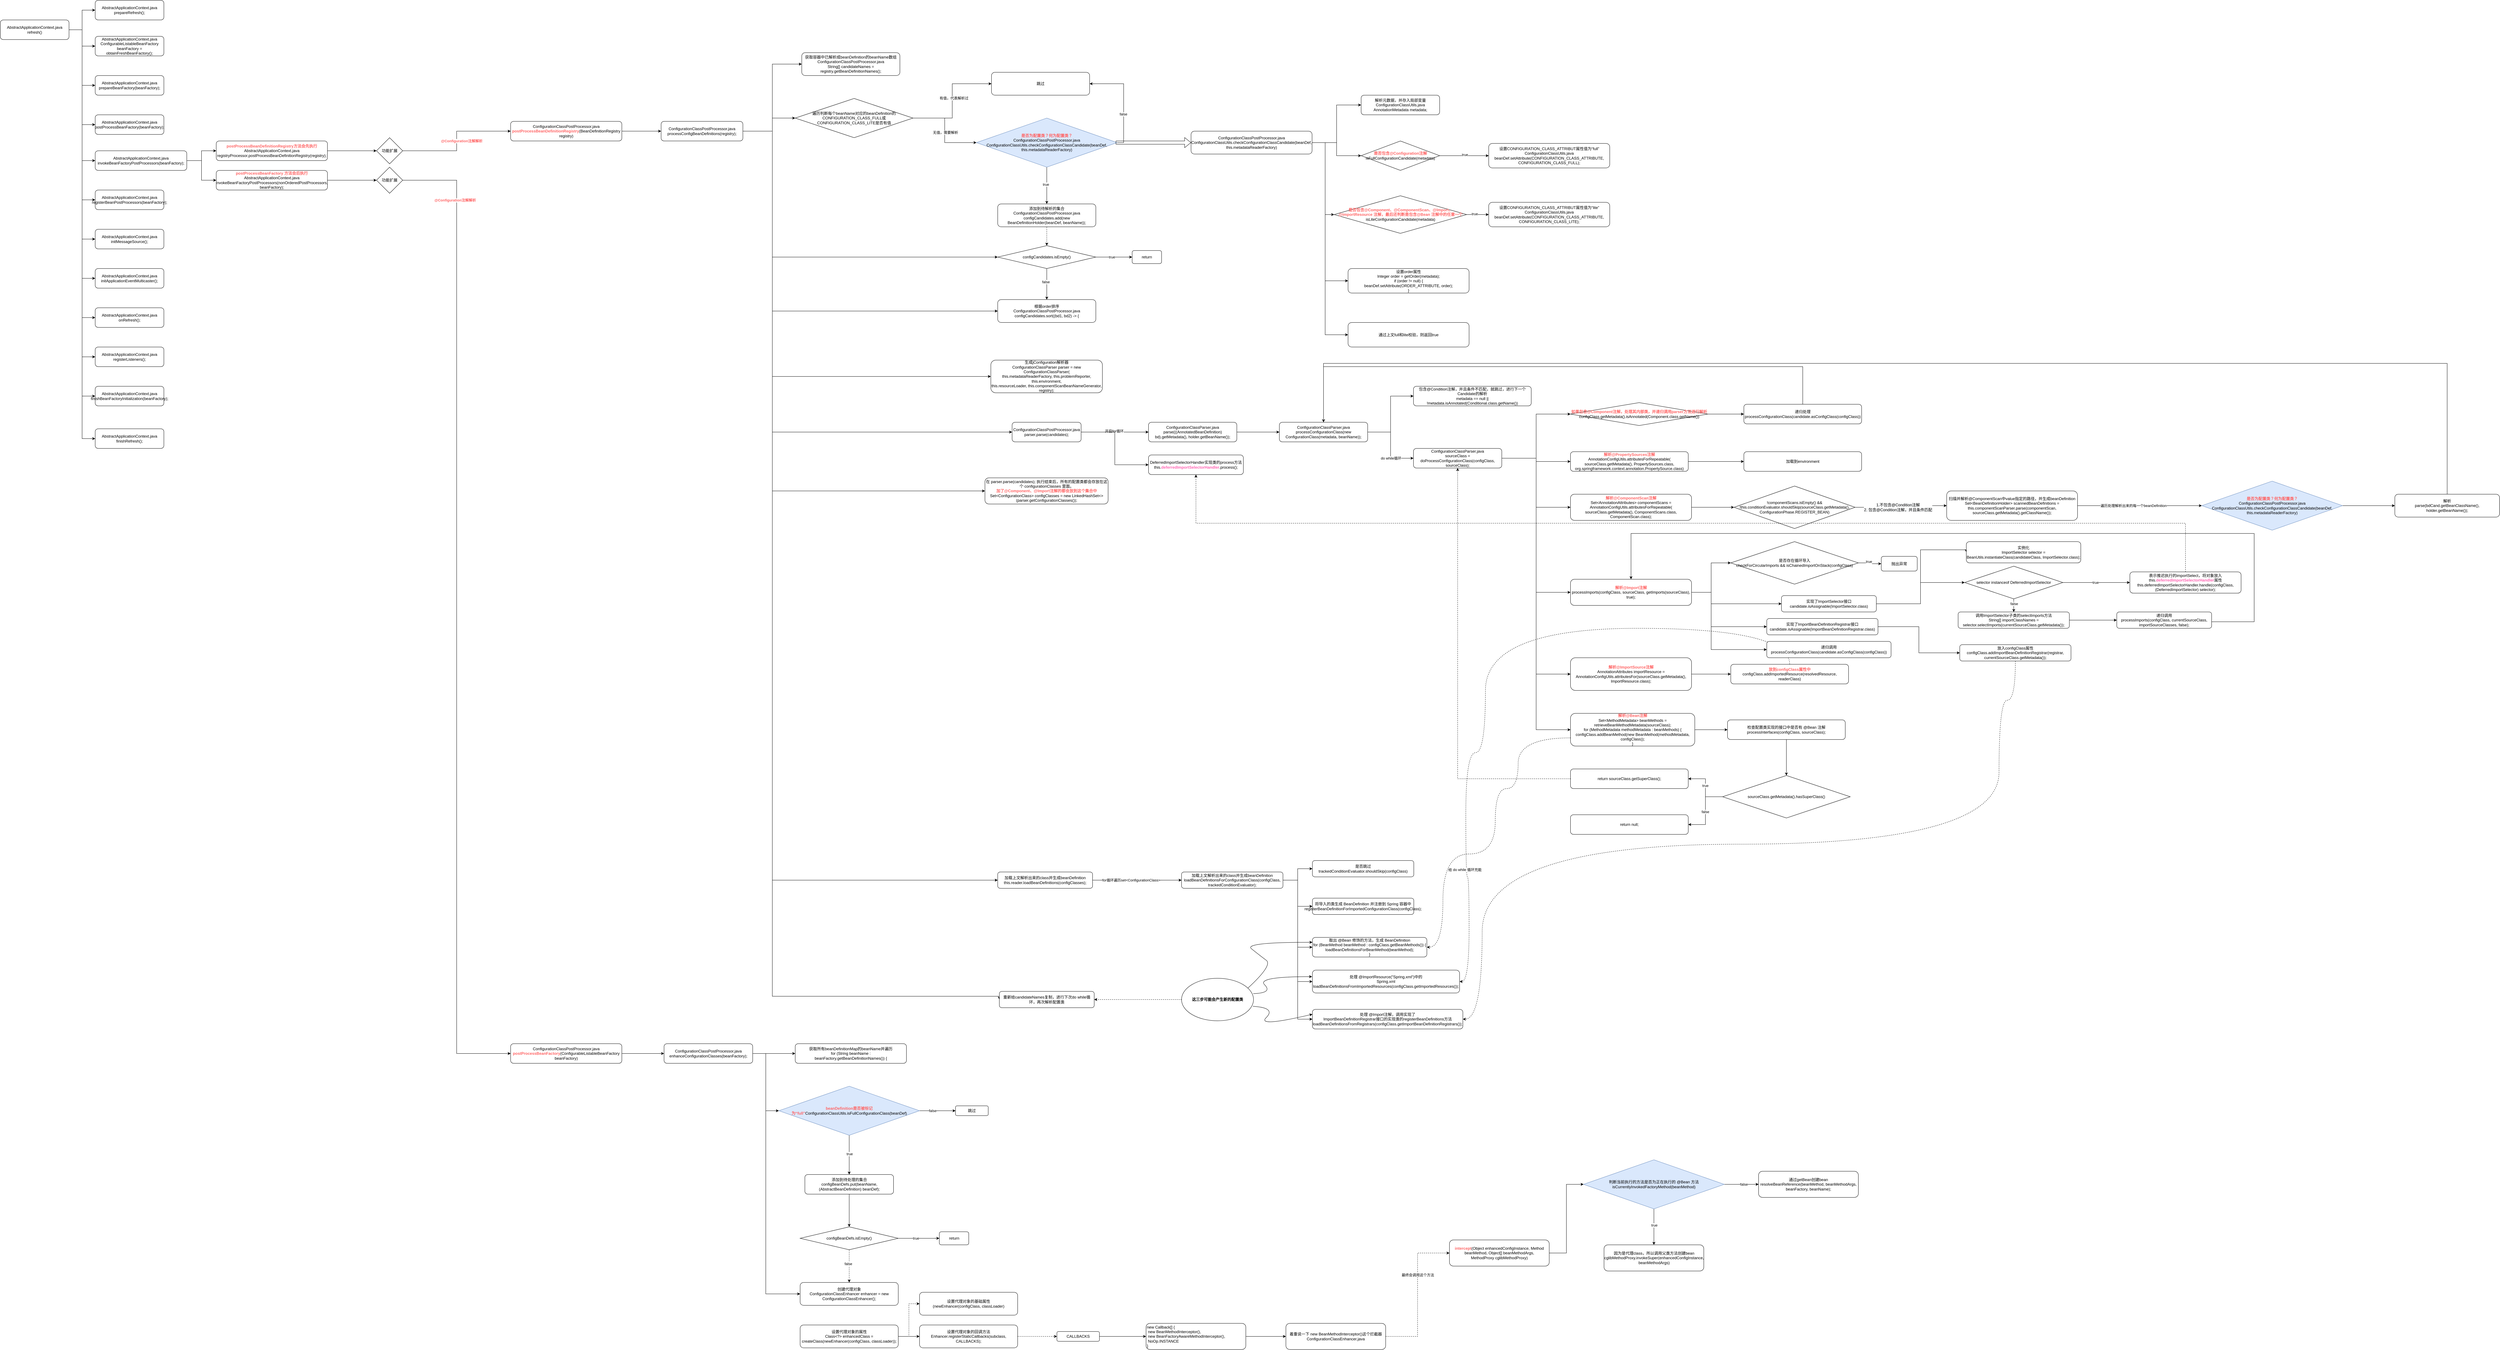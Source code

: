 <mxfile version="16.1.0" type="github">
  <diagram id="u4_ytDEmEdd7WWuaxwHe" name="第 1 页">
    <mxGraphModel dx="996" dy="632" grid="1" gridSize="10" guides="1" tooltips="1" connect="1" arrows="1" fold="1" page="1" pageScale="1" pageWidth="2339" pageHeight="3300" math="0" shadow="0">
      <root>
        <mxCell id="0" />
        <mxCell id="1" parent="0" />
        <mxCell id="zVeQvamyp8Eo6jB1S1Q2-14" style="edgeStyle=orthogonalEdgeStyle;rounded=0;orthogonalLoop=1;jettySize=auto;html=1;exitX=1;exitY=0.5;exitDx=0;exitDy=0;entryX=0;entryY=0.5;entryDx=0;entryDy=0;" parent="1" source="zVeQvamyp8Eo6jB1S1Q2-1" target="zVeQvamyp8Eo6jB1S1Q2-2" edge="1">
          <mxGeometry relative="1" as="geometry" />
        </mxCell>
        <mxCell id="zVeQvamyp8Eo6jB1S1Q2-15" style="edgeStyle=orthogonalEdgeStyle;rounded=0;orthogonalLoop=1;jettySize=auto;html=1;exitX=1;exitY=0.5;exitDx=0;exitDy=0;entryX=0;entryY=0.5;entryDx=0;entryDy=0;" parent="1" source="zVeQvamyp8Eo6jB1S1Q2-1" target="zVeQvamyp8Eo6jB1S1Q2-3" edge="1">
          <mxGeometry relative="1" as="geometry" />
        </mxCell>
        <mxCell id="zVeQvamyp8Eo6jB1S1Q2-16" style="edgeStyle=orthogonalEdgeStyle;rounded=0;orthogonalLoop=1;jettySize=auto;html=1;exitX=1;exitY=0.5;exitDx=0;exitDy=0;entryX=0;entryY=0.5;entryDx=0;entryDy=0;" parent="1" source="zVeQvamyp8Eo6jB1S1Q2-1" target="zVeQvamyp8Eo6jB1S1Q2-4" edge="1">
          <mxGeometry relative="1" as="geometry" />
        </mxCell>
        <mxCell id="zVeQvamyp8Eo6jB1S1Q2-17" style="edgeStyle=orthogonalEdgeStyle;rounded=0;orthogonalLoop=1;jettySize=auto;html=1;exitX=1;exitY=0.5;exitDx=0;exitDy=0;entryX=0;entryY=0.5;entryDx=0;entryDy=0;" parent="1" source="zVeQvamyp8Eo6jB1S1Q2-1" target="zVeQvamyp8Eo6jB1S1Q2-5" edge="1">
          <mxGeometry relative="1" as="geometry" />
        </mxCell>
        <mxCell id="zVeQvamyp8Eo6jB1S1Q2-18" style="edgeStyle=orthogonalEdgeStyle;rounded=0;orthogonalLoop=1;jettySize=auto;html=1;exitX=1;exitY=0.5;exitDx=0;exitDy=0;entryX=0;entryY=0.5;entryDx=0;entryDy=0;" parent="1" source="zVeQvamyp8Eo6jB1S1Q2-1" target="zVeQvamyp8Eo6jB1S1Q2-6" edge="1">
          <mxGeometry relative="1" as="geometry" />
        </mxCell>
        <mxCell id="zVeQvamyp8Eo6jB1S1Q2-20" style="edgeStyle=orthogonalEdgeStyle;rounded=0;orthogonalLoop=1;jettySize=auto;html=1;exitX=1;exitY=0.5;exitDx=0;exitDy=0;entryX=0;entryY=0.5;entryDx=0;entryDy=0;" parent="1" source="zVeQvamyp8Eo6jB1S1Q2-1" target="zVeQvamyp8Eo6jB1S1Q2-7" edge="1">
          <mxGeometry relative="1" as="geometry" />
        </mxCell>
        <mxCell id="zVeQvamyp8Eo6jB1S1Q2-21" style="edgeStyle=orthogonalEdgeStyle;rounded=0;orthogonalLoop=1;jettySize=auto;html=1;exitX=1;exitY=0.5;exitDx=0;exitDy=0;entryX=0;entryY=0.5;entryDx=0;entryDy=0;" parent="1" source="zVeQvamyp8Eo6jB1S1Q2-1" target="zVeQvamyp8Eo6jB1S1Q2-8" edge="1">
          <mxGeometry relative="1" as="geometry" />
        </mxCell>
        <mxCell id="zVeQvamyp8Eo6jB1S1Q2-22" style="edgeStyle=orthogonalEdgeStyle;rounded=0;orthogonalLoop=1;jettySize=auto;html=1;exitX=1;exitY=0.5;exitDx=0;exitDy=0;entryX=0;entryY=0.5;entryDx=0;entryDy=0;" parent="1" source="zVeQvamyp8Eo6jB1S1Q2-1" target="zVeQvamyp8Eo6jB1S1Q2-9" edge="1">
          <mxGeometry relative="1" as="geometry" />
        </mxCell>
        <mxCell id="zVeQvamyp8Eo6jB1S1Q2-23" style="edgeStyle=orthogonalEdgeStyle;rounded=0;orthogonalLoop=1;jettySize=auto;html=1;exitX=1;exitY=0.5;exitDx=0;exitDy=0;entryX=0;entryY=0.5;entryDx=0;entryDy=0;" parent="1" source="zVeQvamyp8Eo6jB1S1Q2-1" target="zVeQvamyp8Eo6jB1S1Q2-10" edge="1">
          <mxGeometry relative="1" as="geometry" />
        </mxCell>
        <mxCell id="zVeQvamyp8Eo6jB1S1Q2-24" style="edgeStyle=orthogonalEdgeStyle;rounded=0;orthogonalLoop=1;jettySize=auto;html=1;exitX=1;exitY=0.5;exitDx=0;exitDy=0;entryX=0;entryY=0.5;entryDx=0;entryDy=0;" parent="1" source="zVeQvamyp8Eo6jB1S1Q2-1" target="zVeQvamyp8Eo6jB1S1Q2-11" edge="1">
          <mxGeometry relative="1" as="geometry" />
        </mxCell>
        <mxCell id="zVeQvamyp8Eo6jB1S1Q2-25" style="edgeStyle=orthogonalEdgeStyle;rounded=0;orthogonalLoop=1;jettySize=auto;html=1;exitX=1;exitY=0.5;exitDx=0;exitDy=0;entryX=0;entryY=0.5;entryDx=0;entryDy=0;" parent="1" source="zVeQvamyp8Eo6jB1S1Q2-1" target="zVeQvamyp8Eo6jB1S1Q2-12" edge="1">
          <mxGeometry relative="1" as="geometry" />
        </mxCell>
        <mxCell id="zVeQvamyp8Eo6jB1S1Q2-26" style="edgeStyle=orthogonalEdgeStyle;rounded=0;orthogonalLoop=1;jettySize=auto;html=1;exitX=1;exitY=0.5;exitDx=0;exitDy=0;entryX=0;entryY=0.5;entryDx=0;entryDy=0;" parent="1" source="zVeQvamyp8Eo6jB1S1Q2-1" target="zVeQvamyp8Eo6jB1S1Q2-13" edge="1">
          <mxGeometry relative="1" as="geometry" />
        </mxCell>
        <mxCell id="zVeQvamyp8Eo6jB1S1Q2-1" value="AbstractApplicationContext.java&lt;br&gt;refresh()" style="rounded=1;whiteSpace=wrap;html=1;" parent="1" vertex="1">
          <mxGeometry x="310" y="170" width="210" height="60" as="geometry" />
        </mxCell>
        <mxCell id="zVeQvamyp8Eo6jB1S1Q2-2" value="AbstractApplicationContext.java&lt;br&gt;prepareRefresh();" style="rounded=1;whiteSpace=wrap;html=1;" parent="1" vertex="1">
          <mxGeometry x="600" y="110" width="210" height="60" as="geometry" />
        </mxCell>
        <mxCell id="zVeQvamyp8Eo6jB1S1Q2-3" value="AbstractApplicationContext.java&lt;br&gt;ConfigurableListableBeanFactory beanFactory = obtainFreshBeanFactory();" style="rounded=1;whiteSpace=wrap;html=1;" parent="1" vertex="1">
          <mxGeometry x="600" y="220" width="210" height="60" as="geometry" />
        </mxCell>
        <mxCell id="zVeQvamyp8Eo6jB1S1Q2-4" value="AbstractApplicationContext.java&lt;br&gt;prepareBeanFactory(beanFactory);" style="rounded=1;whiteSpace=wrap;html=1;" parent="1" vertex="1">
          <mxGeometry x="600" y="340" width="210" height="60" as="geometry" />
        </mxCell>
        <mxCell id="zVeQvamyp8Eo6jB1S1Q2-5" value="AbstractApplicationContext.java&lt;br&gt;postProcessBeanFactory(beanFactory);" style="rounded=1;whiteSpace=wrap;html=1;" parent="1" vertex="1">
          <mxGeometry x="600" y="460" width="210" height="60" as="geometry" />
        </mxCell>
        <mxCell id="zVeQvamyp8Eo6jB1S1Q2-29" style="edgeStyle=orthogonalEdgeStyle;rounded=0;orthogonalLoop=1;jettySize=auto;html=1;exitX=1;exitY=0.5;exitDx=0;exitDy=0;" parent="1" source="zVeQvamyp8Eo6jB1S1Q2-6" target="zVeQvamyp8Eo6jB1S1Q2-27" edge="1">
          <mxGeometry relative="1" as="geometry" />
        </mxCell>
        <mxCell id="zVeQvamyp8Eo6jB1S1Q2-30" style="edgeStyle=orthogonalEdgeStyle;rounded=0;orthogonalLoop=1;jettySize=auto;html=1;exitX=1;exitY=0.5;exitDx=0;exitDy=0;entryX=0;entryY=0.5;entryDx=0;entryDy=0;" parent="1" source="zVeQvamyp8Eo6jB1S1Q2-6" target="zVeQvamyp8Eo6jB1S1Q2-28" edge="1">
          <mxGeometry relative="1" as="geometry" />
        </mxCell>
        <mxCell id="zVeQvamyp8Eo6jB1S1Q2-6" value="AbstractApplicationContext.java&lt;br&gt;invokeBeanFactoryPostProcessors(beanFactory);" style="rounded=1;whiteSpace=wrap;html=1;" parent="1" vertex="1">
          <mxGeometry x="600" y="570" width="280" height="60" as="geometry" />
        </mxCell>
        <mxCell id="zVeQvamyp8Eo6jB1S1Q2-7" value="AbstractApplicationContext.java&lt;br&gt;registerBeanPostProcessors(beanFactory);" style="rounded=1;whiteSpace=wrap;html=1;" parent="1" vertex="1">
          <mxGeometry x="600" y="690" width="210" height="60" as="geometry" />
        </mxCell>
        <mxCell id="zVeQvamyp8Eo6jB1S1Q2-8" value="AbstractApplicationContext.java&lt;br&gt;initMessageSource();" style="rounded=1;whiteSpace=wrap;html=1;" parent="1" vertex="1">
          <mxGeometry x="600" y="810" width="210" height="60" as="geometry" />
        </mxCell>
        <mxCell id="zVeQvamyp8Eo6jB1S1Q2-9" value="AbstractApplicationContext.java&lt;br&gt;initApplicationEventMulticaster();" style="rounded=1;whiteSpace=wrap;html=1;" parent="1" vertex="1">
          <mxGeometry x="600" y="930" width="210" height="60" as="geometry" />
        </mxCell>
        <mxCell id="zVeQvamyp8Eo6jB1S1Q2-10" value="AbstractApplicationContext.java&lt;br&gt;onRefresh();" style="rounded=1;whiteSpace=wrap;html=1;" parent="1" vertex="1">
          <mxGeometry x="600" y="1050" width="210" height="60" as="geometry" />
        </mxCell>
        <mxCell id="zVeQvamyp8Eo6jB1S1Q2-11" value="AbstractApplicationContext.java&lt;br&gt;registerListeners();" style="rounded=1;whiteSpace=wrap;html=1;" parent="1" vertex="1">
          <mxGeometry x="600" y="1170" width="210" height="60" as="geometry" />
        </mxCell>
        <mxCell id="zVeQvamyp8Eo6jB1S1Q2-12" value="AbstractApplicationContext.java&lt;br&gt;finishBeanFactoryInitialization(beanFactory);" style="rounded=1;whiteSpace=wrap;html=1;" parent="1" vertex="1">
          <mxGeometry x="600" y="1290" width="210" height="60" as="geometry" />
        </mxCell>
        <mxCell id="zVeQvamyp8Eo6jB1S1Q2-13" value="AbstractApplicationContext.java&lt;br&gt;finishRefresh();" style="rounded=1;whiteSpace=wrap;html=1;" parent="1" vertex="1">
          <mxGeometry x="600" y="1420" width="210" height="60" as="geometry" />
        </mxCell>
        <mxCell id="zVeQvamyp8Eo6jB1S1Q2-33" style="edgeStyle=orthogonalEdgeStyle;rounded=0;orthogonalLoop=1;jettySize=auto;html=1;exitX=1;exitY=0.5;exitDx=0;exitDy=0;fontColor=#000000;" parent="1" source="zVeQvamyp8Eo6jB1S1Q2-27" target="zVeQvamyp8Eo6jB1S1Q2-32" edge="1">
          <mxGeometry relative="1" as="geometry" />
        </mxCell>
        <mxCell id="zVeQvamyp8Eo6jB1S1Q2-27" value="&lt;font color=&quot;#ff6666&quot;&gt;&lt;b&gt;postProcessBeanDefinitionRegistry方法会先执行&lt;br&gt;&lt;/b&gt;&lt;/font&gt;AbstractApplicationContext.java&lt;br&gt;registryProcessor.postProcessBeanDefinitionRegistry(registry);" style="rounded=1;whiteSpace=wrap;html=1;" parent="1" vertex="1">
          <mxGeometry x="970" y="540" width="340" height="60" as="geometry" />
        </mxCell>
        <mxCell id="lpueotJn2MPEtCa1TwRq-60" style="edgeStyle=orthogonalEdgeStyle;rounded=0;orthogonalLoop=1;jettySize=auto;html=1;exitX=1;exitY=0.5;exitDx=0;exitDy=0;entryX=0;entryY=0.5;entryDx=0;entryDy=0;fontColor=#FF66B3;" edge="1" parent="1" source="zVeQvamyp8Eo6jB1S1Q2-28" target="lpueotJn2MPEtCa1TwRq-59">
          <mxGeometry relative="1" as="geometry" />
        </mxCell>
        <mxCell id="zVeQvamyp8Eo6jB1S1Q2-28" value="&lt;b&gt;&lt;font color=&quot;#ff6666&quot;&gt;postProcessBeanFactory 方法会后执行&lt;br&gt;&lt;/font&gt;&lt;/b&gt;AbstractApplicationContext.java&lt;br&gt;invokeBeanFactoryPostProcessors(nonOrderedPostProcessors, beanFactory);" style="rounded=1;whiteSpace=wrap;html=1;" parent="1" vertex="1">
          <mxGeometry x="970" y="630" width="340" height="60" as="geometry" />
        </mxCell>
        <mxCell id="zVeQvamyp8Eo6jB1S1Q2-35" style="edgeStyle=orthogonalEdgeStyle;rounded=0;orthogonalLoop=1;jettySize=auto;html=1;exitX=1;exitY=0.5;exitDx=0;exitDy=0;entryX=0;entryY=0.5;entryDx=0;entryDy=0;fontColor=#000000;" parent="1" source="zVeQvamyp8Eo6jB1S1Q2-32" target="zVeQvamyp8Eo6jB1S1Q2-34" edge="1">
          <mxGeometry relative="1" as="geometry" />
        </mxCell>
        <mxCell id="zVeQvamyp8Eo6jB1S1Q2-36" value="&lt;font color=&quot;#ff6666&quot;&gt;&lt;b&gt;@Configuration注解解析&lt;/b&gt;&lt;/font&gt;" style="edgeLabel;html=1;align=center;verticalAlign=middle;resizable=0;points=[];fontColor=#000000;" parent="zVeQvamyp8Eo6jB1S1Q2-35" vertex="1" connectable="0">
          <mxGeometry x="0.457" y="1" relative="1" as="geometry">
            <mxPoint x="-44" y="31" as="offset" />
          </mxGeometry>
        </mxCell>
        <mxCell id="zVeQvamyp8Eo6jB1S1Q2-32" value="&lt;font color=&quot;#000000&quot;&gt;功能扩展&lt;/font&gt;" style="rhombus;whiteSpace=wrap;html=1;fontColor=#FF6666;" parent="1" vertex="1">
          <mxGeometry x="1460" y="530" width="80" height="80" as="geometry" />
        </mxCell>
        <mxCell id="zVeQvamyp8Eo6jB1S1Q2-38" style="edgeStyle=orthogonalEdgeStyle;rounded=0;orthogonalLoop=1;jettySize=auto;html=1;exitX=1;exitY=0.5;exitDx=0;exitDy=0;entryX=0;entryY=0.5;entryDx=0;entryDy=0;fontColor=#FF6666;" parent="1" source="zVeQvamyp8Eo6jB1S1Q2-34" target="zVeQvamyp8Eo6jB1S1Q2-37" edge="1">
          <mxGeometry relative="1" as="geometry" />
        </mxCell>
        <mxCell id="zVeQvamyp8Eo6jB1S1Q2-34" value="ConfigurationClassPostProcessor.java&lt;br&gt;&lt;font color=&quot;#ff6666&quot;&gt;&lt;b&gt;postProcessBeanDefinitionRegistry&lt;/b&gt;&lt;/font&gt;(BeanDefinitionRegistry registry)" style="rounded=1;whiteSpace=wrap;html=1;" parent="1" vertex="1">
          <mxGeometry x="1870" y="480" width="340" height="60" as="geometry" />
        </mxCell>
        <mxCell id="zVeQvamyp8Eo6jB1S1Q2-44" style="edgeStyle=orthogonalEdgeStyle;rounded=0;orthogonalLoop=1;jettySize=auto;html=1;exitX=1;exitY=0.5;exitDx=0;exitDy=0;entryX=0;entryY=0.5;entryDx=0;entryDy=0;fontColor=#000000;" parent="1" source="zVeQvamyp8Eo6jB1S1Q2-37" target="zVeQvamyp8Eo6jB1S1Q2-39" edge="1">
          <mxGeometry relative="1" as="geometry" />
        </mxCell>
        <mxCell id="zVeQvamyp8Eo6jB1S1Q2-45" style="edgeStyle=orthogonalEdgeStyle;rounded=0;orthogonalLoop=1;jettySize=auto;html=1;exitX=1;exitY=0.5;exitDx=0;exitDy=0;fontColor=#000000;" parent="1" source="zVeQvamyp8Eo6jB1S1Q2-37" target="zVeQvamyp8Eo6jB1S1Q2-40" edge="1">
          <mxGeometry relative="1" as="geometry">
            <Array as="points">
              <mxPoint x="2670" y="510" />
              <mxPoint x="2670" y="470" />
            </Array>
          </mxGeometry>
        </mxCell>
        <mxCell id="zVeQvamyp8Eo6jB1S1Q2-153" style="edgeStyle=orthogonalEdgeStyle;rounded=0;orthogonalLoop=1;jettySize=auto;html=1;exitX=1;exitY=0.5;exitDx=0;exitDy=0;entryX=0;entryY=0.5;entryDx=0;entryDy=0;fontColor=#000000;" parent="1" source="zVeQvamyp8Eo6jB1S1Q2-37" target="zVeQvamyp8Eo6jB1S1Q2-76" edge="1">
          <mxGeometry relative="1" as="geometry">
            <Array as="points">
              <mxPoint x="2670" y="510" />
              <mxPoint x="2670" y="895" />
            </Array>
          </mxGeometry>
        </mxCell>
        <mxCell id="zVeQvamyp8Eo6jB1S1Q2-154" style="edgeStyle=orthogonalEdgeStyle;rounded=0;orthogonalLoop=1;jettySize=auto;html=1;exitX=1;exitY=0.5;exitDx=0;exitDy=0;entryX=0;entryY=0.5;entryDx=0;entryDy=0;fontColor=#000000;" parent="1" source="zVeQvamyp8Eo6jB1S1Q2-37" target="zVeQvamyp8Eo6jB1S1Q2-85" edge="1">
          <mxGeometry relative="1" as="geometry">
            <Array as="points">
              <mxPoint x="2670" y="510" />
              <mxPoint x="2670" y="1060" />
            </Array>
          </mxGeometry>
        </mxCell>
        <mxCell id="zVeQvamyp8Eo6jB1S1Q2-155" style="edgeStyle=orthogonalEdgeStyle;rounded=0;orthogonalLoop=1;jettySize=auto;html=1;exitX=1;exitY=0.5;exitDx=0;exitDy=0;entryX=0;entryY=0.5;entryDx=0;entryDy=0;fontColor=#000000;" parent="1" source="zVeQvamyp8Eo6jB1S1Q2-37" target="zVeQvamyp8Eo6jB1S1Q2-87" edge="1">
          <mxGeometry relative="1" as="geometry">
            <Array as="points">
              <mxPoint x="2670" y="510" />
              <mxPoint x="2670" y="1260" />
            </Array>
          </mxGeometry>
        </mxCell>
        <mxCell id="zVeQvamyp8Eo6jB1S1Q2-156" style="edgeStyle=orthogonalEdgeStyle;rounded=0;orthogonalLoop=1;jettySize=auto;html=1;exitX=1;exitY=0.5;exitDx=0;exitDy=0;fontColor=#000000;entryX=0;entryY=0.5;entryDx=0;entryDy=0;" parent="1" source="zVeQvamyp8Eo6jB1S1Q2-37" target="zVeQvamyp8Eo6jB1S1Q2-89" edge="1">
          <mxGeometry relative="1" as="geometry">
            <mxPoint x="3380" y="1430" as="targetPoint" />
            <Array as="points">
              <mxPoint x="2670" y="510" />
              <mxPoint x="2670" y="1430" />
            </Array>
          </mxGeometry>
        </mxCell>
        <mxCell id="zVeQvamyp8Eo6jB1S1Q2-159" style="edgeStyle=orthogonalEdgeStyle;rounded=0;orthogonalLoop=1;jettySize=auto;html=1;exitX=1;exitY=0.5;exitDx=0;exitDy=0;entryX=0;entryY=0.5;entryDx=0;entryDy=0;fontColor=#000000;" parent="1" source="zVeQvamyp8Eo6jB1S1Q2-37" target="zVeQvamyp8Eo6jB1S1Q2-158" edge="1">
          <mxGeometry relative="1" as="geometry">
            <Array as="points">
              <mxPoint x="2670" y="510" />
              <mxPoint x="2670" y="1610" />
            </Array>
          </mxGeometry>
        </mxCell>
        <mxCell id="lpueotJn2MPEtCa1TwRq-30" style="edgeStyle=orthogonalEdgeStyle;rounded=0;orthogonalLoop=1;jettySize=auto;html=1;exitX=1;exitY=0.5;exitDx=0;exitDy=0;fontColor=#FF6666;entryX=0;entryY=0.5;entryDx=0;entryDy=0;" edge="1" parent="1" source="zVeQvamyp8Eo6jB1S1Q2-37" target="lpueotJn2MPEtCa1TwRq-1">
          <mxGeometry relative="1" as="geometry">
            <mxPoint x="3350" y="2810" as="targetPoint" />
            <Array as="points">
              <mxPoint x="2670" y="510" />
              <mxPoint x="2670" y="2800" />
            </Array>
          </mxGeometry>
        </mxCell>
        <mxCell id="lpueotJn2MPEtCa1TwRq-39" style="edgeStyle=orthogonalEdgeStyle;rounded=0;orthogonalLoop=1;jettySize=auto;html=1;exitX=1;exitY=0.5;exitDx=0;exitDy=0;entryX=0;entryY=0.5;entryDx=0;entryDy=0;fontColor=#000000;" edge="1" parent="1" source="zVeQvamyp8Eo6jB1S1Q2-37" target="lpueotJn2MPEtCa1TwRq-37">
          <mxGeometry relative="1" as="geometry">
            <Array as="points">
              <mxPoint x="2670" y="510" />
              <mxPoint x="2670" y="3155" />
            </Array>
          </mxGeometry>
        </mxCell>
        <mxCell id="zVeQvamyp8Eo6jB1S1Q2-37" value="ConfigurationClassPostProcessor.java&lt;br&gt;processConfigBeanDefinitions(registry);" style="rounded=1;whiteSpace=wrap;html=1;" parent="1" vertex="1">
          <mxGeometry x="2330" y="480" width="250" height="60" as="geometry" />
        </mxCell>
        <mxCell id="zVeQvamyp8Eo6jB1S1Q2-39" value="获取容器中已解析成beanDefinition的beanName数组&lt;br&gt;ConfigurationClassPostProcessor.java&lt;br&gt;String[] candidateNames = registry.getBeanDefinitionNames();" style="rounded=1;whiteSpace=wrap;html=1;" parent="1" vertex="1">
          <mxGeometry x="2760" y="270" width="300" height="70" as="geometry" />
        </mxCell>
        <mxCell id="zVeQvamyp8Eo6jB1S1Q2-42" style="edgeStyle=orthogonalEdgeStyle;rounded=0;orthogonalLoop=1;jettySize=auto;html=1;exitX=1;exitY=0.5;exitDx=0;exitDy=0;fontColor=#FF6666;entryX=0;entryY=0.5;entryDx=0;entryDy=0;" parent="1" source="zVeQvamyp8Eo6jB1S1Q2-40" target="zVeQvamyp8Eo6jB1S1Q2-41" edge="1">
          <mxGeometry relative="1" as="geometry" />
        </mxCell>
        <mxCell id="zVeQvamyp8Eo6jB1S1Q2-43" value="&lt;font color=&quot;#000000&quot;&gt;有值，代表解析过&lt;/font&gt;" style="edgeLabel;html=1;align=center;verticalAlign=middle;resizable=0;points=[];fontColor=#FF6666;" parent="zVeQvamyp8Eo6jB1S1Q2-42" vertex="1" connectable="0">
          <mxGeometry x="0.024" y="-5" relative="1" as="geometry">
            <mxPoint y="-5" as="offset" />
          </mxGeometry>
        </mxCell>
        <mxCell id="zVeQvamyp8Eo6jB1S1Q2-47" style="edgeStyle=orthogonalEdgeStyle;rounded=0;orthogonalLoop=1;jettySize=auto;html=1;exitX=1;exitY=0.5;exitDx=0;exitDy=0;entryX=0;entryY=0.5;entryDx=0;entryDy=0;fontColor=#000000;" parent="1" source="zVeQvamyp8Eo6jB1S1Q2-40" target="zVeQvamyp8Eo6jB1S1Q2-46" edge="1">
          <mxGeometry relative="1" as="geometry" />
        </mxCell>
        <mxCell id="zVeQvamyp8Eo6jB1S1Q2-48" value="无值，需要解析" style="edgeLabel;html=1;align=center;verticalAlign=middle;resizable=0;points=[];fontColor=#000000;" parent="zVeQvamyp8Eo6jB1S1Q2-47" vertex="1" connectable="0">
          <mxGeometry x="0.046" y="2" relative="1" as="geometry">
            <mxPoint as="offset" />
          </mxGeometry>
        </mxCell>
        <mxCell id="zVeQvamyp8Eo6jB1S1Q2-40" value="遍历判断每个beanName对应的beanDefinition的CONFIGURATION_CLASS_FULL或CONFIGURATION_CLASS_LITE是否有值" style="rhombus;whiteSpace=wrap;html=1;" parent="1" vertex="1">
          <mxGeometry x="2740" y="410" width="360" height="120" as="geometry" />
        </mxCell>
        <mxCell id="zVeQvamyp8Eo6jB1S1Q2-41" value="跳过" style="rounded=1;whiteSpace=wrap;html=1;" parent="1" vertex="1">
          <mxGeometry x="3340" y="330" width="300" height="70" as="geometry" />
        </mxCell>
        <mxCell id="zVeQvamyp8Eo6jB1S1Q2-49" style="edgeStyle=orthogonalEdgeStyle;rounded=0;orthogonalLoop=1;jettySize=auto;html=1;exitX=1;exitY=0.5;exitDx=0;exitDy=0;entryX=1;entryY=0.5;entryDx=0;entryDy=0;fontColor=#000000;" parent="1" source="zVeQvamyp8Eo6jB1S1Q2-46" target="zVeQvamyp8Eo6jB1S1Q2-41" edge="1">
          <mxGeometry relative="1" as="geometry" />
        </mxCell>
        <mxCell id="zVeQvamyp8Eo6jB1S1Q2-50" value="false" style="edgeLabel;html=1;align=center;verticalAlign=middle;resizable=0;points=[];fontColor=#000000;" parent="zVeQvamyp8Eo6jB1S1Q2-49" vertex="1" connectable="0">
          <mxGeometry x="-0.298" y="1" relative="1" as="geometry">
            <mxPoint y="-1" as="offset" />
          </mxGeometry>
        </mxCell>
        <mxCell id="zVeQvamyp8Eo6jB1S1Q2-52" style="edgeStyle=orthogonalEdgeStyle;rounded=0;orthogonalLoop=1;jettySize=auto;html=1;exitX=0.5;exitY=1;exitDx=0;exitDy=0;entryX=0.5;entryY=0;entryDx=0;entryDy=0;fontColor=#000000;" parent="1" source="zVeQvamyp8Eo6jB1S1Q2-46" target="zVeQvamyp8Eo6jB1S1Q2-51" edge="1">
          <mxGeometry relative="1" as="geometry" />
        </mxCell>
        <mxCell id="zVeQvamyp8Eo6jB1S1Q2-53" value="true" style="edgeLabel;html=1;align=center;verticalAlign=middle;resizable=0;points=[];fontColor=#000000;" parent="zVeQvamyp8Eo6jB1S1Q2-52" vertex="1" connectable="0">
          <mxGeometry x="-0.061" y="-3" relative="1" as="geometry">
            <mxPoint as="offset" />
          </mxGeometry>
        </mxCell>
        <mxCell id="zVeQvamyp8Eo6jB1S1Q2-46" value="&lt;b&gt;&lt;font color=&quot;#ff6666&quot;&gt;是否为配置类？何为配置类？&lt;/font&gt;&lt;/b&gt;&lt;br&gt;ConfigurationClassPostProcessor.java&lt;br&gt;ConfigurationClassUtils.checkConfigurationClassCandidate(beanDef, this.metadataReaderFactory)" style="rhombus;whiteSpace=wrap;html=1;fillColor=#dae8fc;strokeColor=#6c8ebf;" parent="1" vertex="1">
          <mxGeometry x="3294" y="470" width="430" height="150" as="geometry" />
        </mxCell>
        <mxCell id="zVeQvamyp8Eo6jB1S1Q2-77" style="edgeStyle=orthogonalEdgeStyle;rounded=0;orthogonalLoop=1;jettySize=auto;html=1;exitX=0.5;exitY=1;exitDx=0;exitDy=0;entryX=0.5;entryY=0;entryDx=0;entryDy=0;fontColor=#FF6666;dashed=1;" parent="1" source="zVeQvamyp8Eo6jB1S1Q2-51" target="zVeQvamyp8Eo6jB1S1Q2-76" edge="1">
          <mxGeometry relative="1" as="geometry" />
        </mxCell>
        <mxCell id="zVeQvamyp8Eo6jB1S1Q2-51" value="添加到待解析的集合&lt;br&gt;ConfigurationClassPostProcessor.java&lt;br&gt;configCandidates.add(new BeanDefinitionHolder(beanDef, beanName));" style="rounded=1;whiteSpace=wrap;html=1;" parent="1" vertex="1">
          <mxGeometry x="3359" y="732.5" width="300" height="70" as="geometry" />
        </mxCell>
        <mxCell id="zVeQvamyp8Eo6jB1S1Q2-63" style="edgeStyle=orthogonalEdgeStyle;rounded=0;orthogonalLoop=1;jettySize=auto;html=1;exitX=1;exitY=0.5;exitDx=0;exitDy=0;entryX=0;entryY=0.5;entryDx=0;entryDy=0;fontColor=#000000;" parent="1" source="zVeQvamyp8Eo6jB1S1Q2-54" target="zVeQvamyp8Eo6jB1S1Q2-60" edge="1">
          <mxGeometry relative="1" as="geometry" />
        </mxCell>
        <mxCell id="zVeQvamyp8Eo6jB1S1Q2-64" style="edgeStyle=orthogonalEdgeStyle;rounded=0;orthogonalLoop=1;jettySize=auto;html=1;exitX=1;exitY=0.5;exitDx=0;exitDy=0;entryX=0;entryY=0.5;entryDx=0;entryDy=0;fontColor=#000000;" parent="1" source="zVeQvamyp8Eo6jB1S1Q2-54" target="zVeQvamyp8Eo6jB1S1Q2-61" edge="1">
          <mxGeometry relative="1" as="geometry" />
        </mxCell>
        <mxCell id="zVeQvamyp8Eo6jB1S1Q2-65" style="edgeStyle=orthogonalEdgeStyle;rounded=0;orthogonalLoop=1;jettySize=auto;html=1;exitX=1;exitY=0.5;exitDx=0;exitDy=0;entryX=0;entryY=0.5;entryDx=0;entryDy=0;fontColor=#000000;" parent="1" source="zVeQvamyp8Eo6jB1S1Q2-54" target="zVeQvamyp8Eo6jB1S1Q2-62" edge="1">
          <mxGeometry relative="1" as="geometry">
            <Array as="points">
              <mxPoint x="4360" y="545" />
              <mxPoint x="4360" y="765" />
            </Array>
          </mxGeometry>
        </mxCell>
        <mxCell id="zVeQvamyp8Eo6jB1S1Q2-75" style="edgeStyle=orthogonalEdgeStyle;rounded=0;orthogonalLoop=1;jettySize=auto;html=1;exitX=1;exitY=0.5;exitDx=0;exitDy=0;fontColor=#000000;entryX=0;entryY=0.5;entryDx=0;entryDy=0;" parent="1" source="zVeQvamyp8Eo6jB1S1Q2-54" target="zVeQvamyp8Eo6jB1S1Q2-74" edge="1">
          <mxGeometry relative="1" as="geometry">
            <mxPoint x="4300" y="1140" as="targetPoint" />
            <Array as="points">
              <mxPoint x="4360" y="545" />
              <mxPoint x="4360" y="1133" />
            </Array>
          </mxGeometry>
        </mxCell>
        <mxCell id="zVeQvamyp8Eo6jB1S1Q2-83" style="edgeStyle=orthogonalEdgeStyle;rounded=0;orthogonalLoop=1;jettySize=auto;html=1;exitX=1;exitY=0.5;exitDx=0;exitDy=0;entryX=0;entryY=0.5;entryDx=0;entryDy=0;fontColor=#000000;" parent="1" source="zVeQvamyp8Eo6jB1S1Q2-54" target="zVeQvamyp8Eo6jB1S1Q2-82" edge="1">
          <mxGeometry relative="1" as="geometry">
            <Array as="points">
              <mxPoint x="4360" y="545" />
              <mxPoint x="4360" y="967" />
            </Array>
          </mxGeometry>
        </mxCell>
        <mxCell id="zVeQvamyp8Eo6jB1S1Q2-54" value="ConfigurationClassPostProcessor.java&lt;br&gt;ConfigurationClassUtils.checkConfigurationClassCandidate(beanDef, this.metadataReaderFactory)" style="rounded=1;whiteSpace=wrap;html=1;" parent="1" vertex="1">
          <mxGeometry x="3950" y="510" width="370" height="70" as="geometry" />
        </mxCell>
        <mxCell id="zVeQvamyp8Eo6jB1S1Q2-58" value="" style="shape=flexArrow;endArrow=classic;html=1;rounded=0;fontColor=#000000;" parent="1" target="zVeQvamyp8Eo6jB1S1Q2-54" edge="1">
          <mxGeometry width="100" height="100" relative="1" as="geometry">
            <mxPoint x="3720" y="545" as="sourcePoint" />
            <mxPoint x="3910" y="640" as="targetPoint" />
          </mxGeometry>
        </mxCell>
        <mxCell id="zVeQvamyp8Eo6jB1S1Q2-60" value="解析元数据，并存入局部变量&lt;br&gt;ConfigurationClassUtils.java&lt;br&gt;AnnotationMetadata metadata;" style="rounded=1;whiteSpace=wrap;html=1;" parent="1" vertex="1">
          <mxGeometry x="4470" y="400" width="240" height="60" as="geometry" />
        </mxCell>
        <mxCell id="zVeQvamyp8Eo6jB1S1Q2-69" style="edgeStyle=orthogonalEdgeStyle;rounded=0;orthogonalLoop=1;jettySize=auto;html=1;exitX=1;exitY=0.5;exitDx=0;exitDy=0;fontColor=#000000;" parent="1" source="zVeQvamyp8Eo6jB1S1Q2-61" target="zVeQvamyp8Eo6jB1S1Q2-66" edge="1">
          <mxGeometry relative="1" as="geometry" />
        </mxCell>
        <mxCell id="zVeQvamyp8Eo6jB1S1Q2-71" value="true" style="edgeLabel;html=1;align=center;verticalAlign=middle;resizable=0;points=[];fontColor=#000000;" parent="zVeQvamyp8Eo6jB1S1Q2-69" vertex="1" connectable="0">
          <mxGeometry x="0.011" y="3" relative="1" as="geometry">
            <mxPoint x="1" as="offset" />
          </mxGeometry>
        </mxCell>
        <mxCell id="zVeQvamyp8Eo6jB1S1Q2-61" value="&lt;font color=&quot;#ff6666&quot;&gt;&lt;b&gt;是否包含@Configuration注解&lt;br&gt;&lt;/b&gt;&lt;/font&gt;isFullConfigurationCandidate(metadata)" style="rhombus;whiteSpace=wrap;html=1;" parent="1" vertex="1">
          <mxGeometry x="4470" y="540" width="240" height="90" as="geometry" />
        </mxCell>
        <mxCell id="zVeQvamyp8Eo6jB1S1Q2-70" style="edgeStyle=orthogonalEdgeStyle;rounded=0;orthogonalLoop=1;jettySize=auto;html=1;exitX=1;exitY=0.5;exitDx=0;exitDy=0;entryX=0;entryY=0.5;entryDx=0;entryDy=0;fontColor=#000000;" parent="1" source="zVeQvamyp8Eo6jB1S1Q2-62" target="zVeQvamyp8Eo6jB1S1Q2-68" edge="1">
          <mxGeometry relative="1" as="geometry" />
        </mxCell>
        <mxCell id="zVeQvamyp8Eo6jB1S1Q2-72" value="true" style="edgeLabel;html=1;align=center;verticalAlign=middle;resizable=0;points=[];fontColor=#000000;" parent="zVeQvamyp8Eo6jB1S1Q2-70" vertex="1" connectable="0">
          <mxGeometry x="-0.291" y="2" relative="1" as="geometry">
            <mxPoint as="offset" />
          </mxGeometry>
        </mxCell>
        <mxCell id="zVeQvamyp8Eo6jB1S1Q2-62" value="&lt;b&gt;&lt;font color=&quot;#ff6666&quot;&gt;是否包含@Component、@ComponentScan、@Import、@ImportResource 注解，最后还判断是包含@Bean 注解中的任意一个&lt;br&gt;&lt;/font&gt;&lt;/b&gt;isLiteConfigurationCandidate(metadata)" style="rhombus;whiteSpace=wrap;html=1;" parent="1" vertex="1">
          <mxGeometry x="4387.5" y="707.5" width="405" height="115" as="geometry" />
        </mxCell>
        <mxCell id="zVeQvamyp8Eo6jB1S1Q2-66" value="设置CONFIGURATION_CLASS_ATTRIBUT属性值为“full”&lt;br&gt;ConfigurationClassUtils.java&lt;br&gt;beanDef.setAttribute(CONFIGURATION_CLASS_ATTRIBUTE, CONFIGURATION_CLASS_FULL);" style="rounded=1;whiteSpace=wrap;html=1;" parent="1" vertex="1">
          <mxGeometry x="4860" y="547.5" width="370" height="75" as="geometry" />
        </mxCell>
        <mxCell id="zVeQvamyp8Eo6jB1S1Q2-68" value="设置CONFIGURATION_CLASS_ATTRIBUT属性值为“lite”&lt;br&gt;ConfigurationClassUtils.java&lt;br&gt;beanDef.setAttribute(CONFIGURATION_CLASS_ATTRIBUTE, CONFIGURATION_CLASS_LITE);" style="rounded=1;whiteSpace=wrap;html=1;" parent="1" vertex="1">
          <mxGeometry x="4860" y="727.5" width="370" height="75" as="geometry" />
        </mxCell>
        <mxCell id="zVeQvamyp8Eo6jB1S1Q2-74" value="通过上文full和lite校验，则返回true" style="rounded=1;whiteSpace=wrap;html=1;" parent="1" vertex="1">
          <mxGeometry x="4430" y="1095" width="370" height="75" as="geometry" />
        </mxCell>
        <mxCell id="zVeQvamyp8Eo6jB1S1Q2-79" style="edgeStyle=orthogonalEdgeStyle;rounded=0;orthogonalLoop=1;jettySize=auto;html=1;exitX=1;exitY=0.5;exitDx=0;exitDy=0;entryX=0;entryY=0.5;entryDx=0;entryDy=0;fontColor=#FF6666;" parent="1" source="zVeQvamyp8Eo6jB1S1Q2-76" target="zVeQvamyp8Eo6jB1S1Q2-78" edge="1">
          <mxGeometry relative="1" as="geometry" />
        </mxCell>
        <mxCell id="zVeQvamyp8Eo6jB1S1Q2-80" value="&lt;font color=&quot;#000000&quot;&gt;true&lt;/font&gt;" style="edgeLabel;html=1;align=center;verticalAlign=middle;resizable=0;points=[];fontColor=#FF6666;" parent="zVeQvamyp8Eo6jB1S1Q2-79" vertex="1" connectable="0">
          <mxGeometry x="-0.238" y="-1" relative="1" as="geometry">
            <mxPoint x="6" y="-1" as="offset" />
          </mxGeometry>
        </mxCell>
        <mxCell id="zVeQvamyp8Eo6jB1S1Q2-86" style="edgeStyle=orthogonalEdgeStyle;rounded=0;orthogonalLoop=1;jettySize=auto;html=1;exitX=0.5;exitY=1;exitDx=0;exitDy=0;fontColor=#000000;" parent="1" source="zVeQvamyp8Eo6jB1S1Q2-76" target="zVeQvamyp8Eo6jB1S1Q2-85" edge="1">
          <mxGeometry relative="1" as="geometry" />
        </mxCell>
        <mxCell id="zVeQvamyp8Eo6jB1S1Q2-157" value="false" style="edgeLabel;html=1;align=center;verticalAlign=middle;resizable=0;points=[];fontColor=#000000;" parent="zVeQvamyp8Eo6jB1S1Q2-86" vertex="1" connectable="0">
          <mxGeometry x="-0.148" y="-3" relative="1" as="geometry">
            <mxPoint as="offset" />
          </mxGeometry>
        </mxCell>
        <mxCell id="zVeQvamyp8Eo6jB1S1Q2-76" value="configCandidates.isEmpty()" style="rhombus;whiteSpace=wrap;html=1;" parent="1" vertex="1">
          <mxGeometry x="3359" y="860" width="300" height="70" as="geometry" />
        </mxCell>
        <mxCell id="zVeQvamyp8Eo6jB1S1Q2-78" value="return" style="rounded=1;whiteSpace=wrap;html=1;" parent="1" vertex="1">
          <mxGeometry x="3770" y="875" width="90" height="40" as="geometry" />
        </mxCell>
        <mxCell id="zVeQvamyp8Eo6jB1S1Q2-82" value="&lt;div&gt;设置order属性&lt;/div&gt;&lt;div&gt;Integer order = getOrder(metadata);&lt;/div&gt;&lt;div&gt;&lt;span&gt;  &lt;/span&gt;if (order != null) {&lt;/div&gt;&lt;div&gt;&lt;span&gt;   &lt;/span&gt;beanDef.setAttribute(ORDER_ATTRIBUTE, order);&lt;/div&gt;&lt;div&gt;&lt;span&gt;  &lt;/span&gt;}&lt;/div&gt;" style="rounded=1;whiteSpace=wrap;html=1;" parent="1" vertex="1">
          <mxGeometry x="4430" y="930" width="370" height="75" as="geometry" />
        </mxCell>
        <mxCell id="zVeQvamyp8Eo6jB1S1Q2-85" value="根据order排序&lt;br&gt;ConfigurationClassPostProcessor.java&lt;br&gt;configCandidates.sort((bd1, bd2) -&amp;gt; {" style="rounded=1;whiteSpace=wrap;html=1;" parent="1" vertex="1">
          <mxGeometry x="3359" y="1025" width="300" height="70" as="geometry" />
        </mxCell>
        <mxCell id="zVeQvamyp8Eo6jB1S1Q2-87" value="&lt;div&gt;生成jConfiguration解析器&lt;/div&gt;&lt;div&gt;ConfigurationClassParser parser = new ConfigurationClassParser(&lt;/div&gt;&lt;div&gt;&lt;span&gt;    &lt;/span&gt;this.metadataReaderFactory, this.problemReporter, this.environment,&lt;/div&gt;&lt;div&gt;&lt;span&gt;    &lt;/span&gt;this.resourceLoader, this.componentScanBeanNameGenerator, registry);&lt;/div&gt;" style="rounded=1;whiteSpace=wrap;html=1;" parent="1" vertex="1">
          <mxGeometry x="3338" y="1210" width="341" height="100" as="geometry" />
        </mxCell>
        <mxCell id="zVeQvamyp8Eo6jB1S1Q2-92" style="edgeStyle=orthogonalEdgeStyle;rounded=0;orthogonalLoop=1;jettySize=auto;html=1;exitX=1;exitY=0.5;exitDx=0;exitDy=0;entryX=0;entryY=0.5;entryDx=0;entryDy=0;fontColor=#000000;" parent="1" source="zVeQvamyp8Eo6jB1S1Q2-89" target="zVeQvamyp8Eo6jB1S1Q2-91" edge="1">
          <mxGeometry relative="1" as="geometry" />
        </mxCell>
        <mxCell id="zVeQvamyp8Eo6jB1S1Q2-93" value="开启for循环" style="edgeLabel;html=1;align=center;verticalAlign=middle;resizable=0;points=[];fontColor=#000000;" parent="zVeQvamyp8Eo6jB1S1Q2-92" vertex="1" connectable="0">
          <mxGeometry x="-0.019" y="3" relative="1" as="geometry">
            <mxPoint as="offset" />
          </mxGeometry>
        </mxCell>
        <mxCell id="lpueotJn2MPEtCa1TwRq-56" style="edgeStyle=orthogonalEdgeStyle;rounded=0;orthogonalLoop=1;jettySize=auto;html=1;exitX=1;exitY=0.5;exitDx=0;exitDy=0;entryX=0;entryY=0.5;entryDx=0;entryDy=0;fontColor=#000000;" edge="1" parent="1" source="zVeQvamyp8Eo6jB1S1Q2-89" target="lpueotJn2MPEtCa1TwRq-55">
          <mxGeometry relative="1" as="geometry" />
        </mxCell>
        <mxCell id="zVeQvamyp8Eo6jB1S1Q2-89" value="ConfigurationClassPostProcessor.java&lt;br&gt;parser.parse(candidates);" style="rounded=1;whiteSpace=wrap;html=1;" parent="1" vertex="1">
          <mxGeometry x="3403" y="1400" width="211" height="60" as="geometry" />
        </mxCell>
        <mxCell id="zVeQvamyp8Eo6jB1S1Q2-95" style="edgeStyle=orthogonalEdgeStyle;rounded=0;orthogonalLoop=1;jettySize=auto;html=1;exitX=1;exitY=0.5;exitDx=0;exitDy=0;entryX=0;entryY=0.5;entryDx=0;entryDy=0;fontColor=#000000;" parent="1" source="zVeQvamyp8Eo6jB1S1Q2-91" target="zVeQvamyp8Eo6jB1S1Q2-94" edge="1">
          <mxGeometry relative="1" as="geometry" />
        </mxCell>
        <mxCell id="zVeQvamyp8Eo6jB1S1Q2-91" value="ConfigurationClassParser.java&lt;br&gt;parse(((AnnotatedBeanDefinition) bd).getMetadata(), holder.getBeanName());" style="rounded=1;whiteSpace=wrap;html=1;" parent="1" vertex="1">
          <mxGeometry x="3820" y="1400" width="270" height="60" as="geometry" />
        </mxCell>
        <mxCell id="zVeQvamyp8Eo6jB1S1Q2-97" style="edgeStyle=orthogonalEdgeStyle;rounded=0;orthogonalLoop=1;jettySize=auto;html=1;exitX=1;exitY=0.5;exitDx=0;exitDy=0;entryX=0;entryY=0.5;entryDx=0;entryDy=0;fontColor=#000000;" parent="1" source="zVeQvamyp8Eo6jB1S1Q2-94" target="zVeQvamyp8Eo6jB1S1Q2-96" edge="1">
          <mxGeometry relative="1" as="geometry" />
        </mxCell>
        <mxCell id="zVeQvamyp8Eo6jB1S1Q2-99" value="do while循环" style="edgeStyle=orthogonalEdgeStyle;rounded=0;orthogonalLoop=1;jettySize=auto;html=1;exitX=1;exitY=0.5;exitDx=0;exitDy=0;entryX=0;entryY=0.5;entryDx=0;entryDy=0;fontColor=#000000;" parent="1" source="zVeQvamyp8Eo6jB1S1Q2-94" target="zVeQvamyp8Eo6jB1S1Q2-98" edge="1">
          <mxGeometry x="0.375" relative="1" as="geometry">
            <mxPoint x="-1" as="offset" />
          </mxGeometry>
        </mxCell>
        <mxCell id="zVeQvamyp8Eo6jB1S1Q2-94" value="ConfigurationClassParser.java&lt;br&gt;processConfigurationClass(new ConfigurationClass(metadata, beanName));" style="rounded=1;whiteSpace=wrap;html=1;" parent="1" vertex="1">
          <mxGeometry x="4220" y="1400" width="270" height="60" as="geometry" />
        </mxCell>
        <mxCell id="zVeQvamyp8Eo6jB1S1Q2-96" value="包含@Condition注解，并且条件不匹配，就跳过，进行下一个Candidate的解析&lt;br&gt;metadata == null || !metadata.isAnnotated(Conditional.class.getName())" style="rounded=1;whiteSpace=wrap;html=1;" parent="1" vertex="1">
          <mxGeometry x="4630" y="1290" width="360" height="60" as="geometry" />
        </mxCell>
        <mxCell id="zVeQvamyp8Eo6jB1S1Q2-102" style="edgeStyle=orthogonalEdgeStyle;rounded=0;orthogonalLoop=1;jettySize=auto;html=1;exitX=1;exitY=0.5;exitDx=0;exitDy=0;entryX=0;entryY=0.5;entryDx=0;entryDy=0;fontColor=#000000;" parent="1" source="zVeQvamyp8Eo6jB1S1Q2-98" target="zVeQvamyp8Eo6jB1S1Q2-100" edge="1">
          <mxGeometry relative="1" as="geometry" />
        </mxCell>
        <mxCell id="zVeQvamyp8Eo6jB1S1Q2-106" style="edgeStyle=orthogonalEdgeStyle;rounded=0;orthogonalLoop=1;jettySize=auto;html=1;exitX=1;exitY=0.5;exitDx=0;exitDy=0;entryX=0;entryY=0.5;entryDx=0;entryDy=0;fontColor=#FF6666;" parent="1" source="zVeQvamyp8Eo6jB1S1Q2-98" target="zVeQvamyp8Eo6jB1S1Q2-105" edge="1">
          <mxGeometry relative="1" as="geometry" />
        </mxCell>
        <mxCell id="zVeQvamyp8Eo6jB1S1Q2-108" style="edgeStyle=orthogonalEdgeStyle;rounded=0;orthogonalLoop=1;jettySize=auto;html=1;exitX=1;exitY=0.5;exitDx=0;exitDy=0;entryX=0;entryY=0.5;entryDx=0;entryDy=0;fontColor=#FF6666;" parent="1" source="zVeQvamyp8Eo6jB1S1Q2-98" target="zVeQvamyp8Eo6jB1S1Q2-107" edge="1">
          <mxGeometry relative="1" as="geometry" />
        </mxCell>
        <mxCell id="zVeQvamyp8Eo6jB1S1Q2-121" style="edgeStyle=orthogonalEdgeStyle;rounded=0;orthogonalLoop=1;jettySize=auto;html=1;exitX=1;exitY=0.5;exitDx=0;exitDy=0;entryX=0;entryY=0.5;entryDx=0;entryDy=0;fontColor=#FF6666;" parent="1" source="zVeQvamyp8Eo6jB1S1Q2-98" target="zVeQvamyp8Eo6jB1S1Q2-120" edge="1">
          <mxGeometry relative="1" as="geometry" />
        </mxCell>
        <mxCell id="zVeQvamyp8Eo6jB1S1Q2-133" style="edgeStyle=orthogonalEdgeStyle;rounded=0;orthogonalLoop=1;jettySize=auto;html=1;exitX=1;exitY=0.5;exitDx=0;exitDy=0;entryX=0;entryY=0.5;entryDx=0;entryDy=0;fontColor=#000000;" parent="1" source="zVeQvamyp8Eo6jB1S1Q2-98" target="zVeQvamyp8Eo6jB1S1Q2-129" edge="1">
          <mxGeometry relative="1" as="geometry" />
        </mxCell>
        <mxCell id="zVeQvamyp8Eo6jB1S1Q2-137" style="edgeStyle=orthogonalEdgeStyle;rounded=0;orthogonalLoop=1;jettySize=auto;html=1;exitX=1;exitY=0.5;exitDx=0;exitDy=0;entryX=0;entryY=0.5;entryDx=0;entryDy=0;fontColor=#000000;" parent="1" source="zVeQvamyp8Eo6jB1S1Q2-98" target="zVeQvamyp8Eo6jB1S1Q2-136" edge="1">
          <mxGeometry relative="1" as="geometry" />
        </mxCell>
        <mxCell id="zVeQvamyp8Eo6jB1S1Q2-98" value="ConfigurationClassParser.java&lt;br&gt;sourceClass = doProcessConfigurationClass(configClass, sourceClass);" style="rounded=1;whiteSpace=wrap;html=1;" parent="1" vertex="1">
          <mxGeometry x="4630" y="1480" width="270" height="60" as="geometry" />
        </mxCell>
        <mxCell id="zVeQvamyp8Eo6jB1S1Q2-103" style="edgeStyle=orthogonalEdgeStyle;rounded=0;orthogonalLoop=1;jettySize=auto;html=1;exitX=1;exitY=0.5;exitDx=0;exitDy=0;fontColor=#000000;" parent="1" source="zVeQvamyp8Eo6jB1S1Q2-100" target="zVeQvamyp8Eo6jB1S1Q2-101" edge="1">
          <mxGeometry relative="1" as="geometry" />
        </mxCell>
        <mxCell id="zVeQvamyp8Eo6jB1S1Q2-100" value="&lt;font color=&quot;#ff6666&quot;&gt;&lt;b&gt;如果包含@Component注解，处理其内部类，并递归调用parser方法进行解析&lt;br&gt;&lt;/b&gt;&lt;/font&gt;configClass.getMetadata().isAnnotated(Component.class.getName())" style="rhombus;whiteSpace=wrap;html=1;" parent="1" vertex="1">
          <mxGeometry x="5110" y="1340" width="420" height="70" as="geometry" />
        </mxCell>
        <mxCell id="zVeQvamyp8Eo6jB1S1Q2-104" style="edgeStyle=orthogonalEdgeStyle;rounded=0;orthogonalLoop=1;jettySize=auto;html=1;exitX=0.5;exitY=0;exitDx=0;exitDy=0;entryX=0.5;entryY=0;entryDx=0;entryDy=0;fontColor=#000000;" parent="1" source="zVeQvamyp8Eo6jB1S1Q2-101" target="zVeQvamyp8Eo6jB1S1Q2-94" edge="1">
          <mxGeometry relative="1" as="geometry">
            <Array as="points">
              <mxPoint x="5820" y="1230" />
              <mxPoint x="4355" y="1230" />
            </Array>
          </mxGeometry>
        </mxCell>
        <mxCell id="zVeQvamyp8Eo6jB1S1Q2-101" value="递归处理&lt;br&gt;processConfigurationClass(candidate.asConfigClass(configClass))" style="rounded=1;whiteSpace=wrap;html=1;" parent="1" vertex="1">
          <mxGeometry x="5640" y="1345" width="360" height="60" as="geometry" />
        </mxCell>
        <mxCell id="zVeQvamyp8Eo6jB1S1Q2-131" style="edgeStyle=orthogonalEdgeStyle;rounded=0;orthogonalLoop=1;jettySize=auto;html=1;exitX=1;exitY=0.5;exitDx=0;exitDy=0;entryX=0;entryY=0.5;entryDx=0;entryDy=0;fontColor=#000000;" parent="1" source="zVeQvamyp8Eo6jB1S1Q2-105" target="zVeQvamyp8Eo6jB1S1Q2-130" edge="1">
          <mxGeometry relative="1" as="geometry" />
        </mxCell>
        <mxCell id="zVeQvamyp8Eo6jB1S1Q2-105" value="&lt;div&gt;&lt;b&gt;&lt;font color=&quot;#ff6666&quot;&gt;解析@PropertySources注解&lt;/font&gt;&lt;/b&gt;&lt;/div&gt;&lt;div&gt;AnnotationConfigUtils.attributesForRepeatable(&lt;/div&gt;&lt;div&gt;&lt;span&gt;    &lt;/span&gt;sourceClass.getMetadata(), PropertySources.class,&lt;/div&gt;&lt;div&gt;&lt;span&gt;    &lt;/span&gt;org.springframework.context.annotation.PropertySource.class)&lt;/div&gt;" style="rounded=1;whiteSpace=wrap;html=1;" parent="1" vertex="1">
          <mxGeometry x="5110" y="1490" width="360" height="60" as="geometry" />
        </mxCell>
        <mxCell id="zVeQvamyp8Eo6jB1S1Q2-111" style="edgeStyle=orthogonalEdgeStyle;rounded=0;orthogonalLoop=1;jettySize=auto;html=1;exitX=1;exitY=0.5;exitDx=0;exitDy=0;fontColor=#FF6666;" parent="1" source="zVeQvamyp8Eo6jB1S1Q2-107" target="zVeQvamyp8Eo6jB1S1Q2-109" edge="1">
          <mxGeometry relative="1" as="geometry" />
        </mxCell>
        <mxCell id="zVeQvamyp8Eo6jB1S1Q2-107" value="&lt;div&gt;&lt;font color=&quot;#ff6666&quot;&gt;&lt;b&gt;解析@ComponentScan注解&lt;/b&gt;&lt;/font&gt;&lt;/div&gt;&lt;div&gt;&lt;div&gt;Set&amp;lt;AnnotationAttributes&amp;gt; componentScans = AnnotationConfigUtils.attributesForRepeatable(&lt;/div&gt;&lt;div&gt;&lt;span&gt;    &lt;/span&gt;sourceClass.getMetadata(), ComponentScans.class, ComponentScan.class);&lt;/div&gt;&lt;/div&gt;" style="rounded=1;whiteSpace=wrap;html=1;" parent="1" vertex="1">
          <mxGeometry x="5110" y="1620" width="370" height="80" as="geometry" />
        </mxCell>
        <mxCell id="zVeQvamyp8Eo6jB1S1Q2-112" style="edgeStyle=orthogonalEdgeStyle;rounded=0;orthogonalLoop=1;jettySize=auto;html=1;exitX=1;exitY=0.5;exitDx=0;exitDy=0;fontColor=#FF6666;" parent="1" source="zVeQvamyp8Eo6jB1S1Q2-109" target="zVeQvamyp8Eo6jB1S1Q2-110" edge="1">
          <mxGeometry relative="1" as="geometry" />
        </mxCell>
        <mxCell id="zVeQvamyp8Eo6jB1S1Q2-113" value="&lt;span style=&quot;color: rgb(0 , 0 , 0) ; font-size: 12px ; background-color: rgb(248 , 249 , 250)&quot;&gt;1.不包含@Condition注解&lt;/span&gt;&lt;br style=&quot;color: rgb(0 , 0 , 0) ; font-size: 12px ; background-color: rgb(248 , 249 , 250)&quot;&gt;&lt;span style=&quot;color: rgb(0 , 0 , 0) ; font-size: 12px ; background-color: rgb(248 , 249 , 250)&quot;&gt;2. 包含@Condition注解，并且条件匹配&lt;/span&gt;" style="edgeLabel;html=1;align=center;verticalAlign=middle;resizable=0;points=[];fontColor=#FF6666;" parent="zVeQvamyp8Eo6jB1S1Q2-112" vertex="1" connectable="0">
          <mxGeometry x="-0.334" y="3" relative="1" as="geometry">
            <mxPoint x="36" y="3" as="offset" />
          </mxGeometry>
        </mxCell>
        <mxCell id="zVeQvamyp8Eo6jB1S1Q2-109" value="&lt;span&gt;!componentScans.isEmpty() &amp;amp;&amp;amp;&lt;/span&gt;&lt;br&gt;&lt;div&gt;&lt;span&gt;    &lt;/span&gt;!this.conditionEvaluator.shouldSkip(sourceClass.getMetadata(), ConfigurationPhase.REGISTER_BEAN)&lt;/div&gt;" style="rhombus;whiteSpace=wrap;html=1;" parent="1" vertex="1">
          <mxGeometry x="5610" y="1595" width="370" height="130" as="geometry" />
        </mxCell>
        <mxCell id="zVeQvamyp8Eo6jB1S1Q2-115" style="edgeStyle=orthogonalEdgeStyle;rounded=0;orthogonalLoop=1;jettySize=auto;html=1;exitX=1;exitY=0.5;exitDx=0;exitDy=0;entryX=0;entryY=0.5;entryDx=0;entryDy=0;fontColor=#FF6666;" parent="1" source="zVeQvamyp8Eo6jB1S1Q2-110" target="zVeQvamyp8Eo6jB1S1Q2-114" edge="1">
          <mxGeometry relative="1" as="geometry" />
        </mxCell>
        <mxCell id="zVeQvamyp8Eo6jB1S1Q2-118" value="&lt;font color=&quot;#000000&quot;&gt;遍历处理解析出来的每一个beanDefinition&lt;/font&gt;" style="edgeLabel;html=1;align=center;verticalAlign=middle;resizable=0;points=[];fontColor=#FF6666;" parent="zVeQvamyp8Eo6jB1S1Q2-115" vertex="1" connectable="0">
          <mxGeometry x="-0.246" y="1" relative="1" as="geometry">
            <mxPoint x="27" y="1" as="offset" />
          </mxGeometry>
        </mxCell>
        <mxCell id="zVeQvamyp8Eo6jB1S1Q2-110" value="&lt;div&gt;&lt;span&gt;扫描并解析@ComponentScan中value指定的路径，并生成beanDefinition&lt;/span&gt;&lt;/div&gt;&lt;div&gt;&lt;span&gt;Set&amp;lt;BeanDefinitionHolder&amp;gt; scannedBeanDefinitions =&lt;/span&gt;&lt;br&gt;&lt;/div&gt;&lt;div&gt;&lt;div&gt;&lt;span&gt;      &lt;/span&gt;this.componentScanParser.parse(componentScan, sourceClass.getMetadata().getClassName());&lt;/div&gt;&lt;/div&gt;" style="rounded=1;whiteSpace=wrap;html=1;" parent="1" vertex="1">
          <mxGeometry x="6260" y="1610" width="400" height="90" as="geometry" />
        </mxCell>
        <mxCell id="zVeQvamyp8Eo6jB1S1Q2-117" style="edgeStyle=orthogonalEdgeStyle;rounded=0;orthogonalLoop=1;jettySize=auto;html=1;exitX=1;exitY=0.5;exitDx=0;exitDy=0;entryX=0;entryY=0.5;entryDx=0;entryDy=0;fontColor=#FF6666;" parent="1" source="zVeQvamyp8Eo6jB1S1Q2-114" target="zVeQvamyp8Eo6jB1S1Q2-116" edge="1">
          <mxGeometry relative="1" as="geometry" />
        </mxCell>
        <mxCell id="zVeQvamyp8Eo6jB1S1Q2-114" value="&lt;b&gt;&lt;font color=&quot;#ff6666&quot;&gt;是否为配置类？何为配置类？&lt;/font&gt;&lt;/b&gt;&lt;br&gt;ConfigurationClassPostProcessor.java&lt;br&gt;ConfigurationClassUtils.checkConfigurationClassCandidate(beanDef, this.metadataReaderFactory)" style="rhombus;whiteSpace=wrap;html=1;fillColor=#dae8fc;strokeColor=#6c8ebf;" parent="1" vertex="1">
          <mxGeometry x="7040" y="1580" width="430" height="150" as="geometry" />
        </mxCell>
        <mxCell id="zVeQvamyp8Eo6jB1S1Q2-119" style="edgeStyle=orthogonalEdgeStyle;rounded=0;orthogonalLoop=1;jettySize=auto;html=1;exitX=0.5;exitY=0;exitDx=0;exitDy=0;entryX=0.5;entryY=0;entryDx=0;entryDy=0;fontColor=#000000;" parent="1" source="zVeQvamyp8Eo6jB1S1Q2-116" target="zVeQvamyp8Eo6jB1S1Q2-94" edge="1">
          <mxGeometry relative="1" as="geometry">
            <Array as="points">
              <mxPoint x="7790" y="1220" />
              <mxPoint x="4355" y="1220" />
            </Array>
          </mxGeometry>
        </mxCell>
        <mxCell id="zVeQvamyp8Eo6jB1S1Q2-116" value="解析&lt;br&gt;parse(bdCand.getBeanClassName(), holder.getBeanName());" style="rounded=1;whiteSpace=wrap;html=1;" parent="1" vertex="1">
          <mxGeometry x="7630" y="1620" width="320" height="70" as="geometry" />
        </mxCell>
        <mxCell id="zVeQvamyp8Eo6jB1S1Q2-123" style="edgeStyle=orthogonalEdgeStyle;rounded=0;orthogonalLoop=1;jettySize=auto;html=1;exitX=1;exitY=0.5;exitDx=0;exitDy=0;entryX=0;entryY=0.5;entryDx=0;entryDy=0;fontColor=#000000;" parent="1" source="zVeQvamyp8Eo6jB1S1Q2-120" target="zVeQvamyp8Eo6jB1S1Q2-122" edge="1">
          <mxGeometry relative="1" as="geometry" />
        </mxCell>
        <mxCell id="zVeQvamyp8Eo6jB1S1Q2-128" style="edgeStyle=orthogonalEdgeStyle;rounded=0;orthogonalLoop=1;jettySize=auto;html=1;exitX=1;exitY=0.5;exitDx=0;exitDy=0;entryX=0;entryY=0.5;entryDx=0;entryDy=0;fontColor=#000000;" parent="1" source="zVeQvamyp8Eo6jB1S1Q2-120" target="zVeQvamyp8Eo6jB1S1Q2-127" edge="1">
          <mxGeometry relative="1" as="geometry">
            <Array as="points">
              <mxPoint x="5540" y="1920" />
              <mxPoint x="5540" y="1955" />
            </Array>
          </mxGeometry>
        </mxCell>
        <mxCell id="lpueotJn2MPEtCa1TwRq-15" style="rounded=0;orthogonalLoop=1;jettySize=auto;html=1;exitX=1;exitY=0.5;exitDx=0;exitDy=0;entryX=0;entryY=0.5;entryDx=0;entryDy=0;fontColor=#FF6666;edgeStyle=orthogonalEdgeStyle;" edge="1" parent="1" source="zVeQvamyp8Eo6jB1S1Q2-120" target="lpueotJn2MPEtCa1TwRq-14">
          <mxGeometry relative="1" as="geometry">
            <Array as="points">
              <mxPoint x="5540" y="1920" />
              <mxPoint x="5540" y="2025" />
            </Array>
          </mxGeometry>
        </mxCell>
        <mxCell id="lpueotJn2MPEtCa1TwRq-16" style="edgeStyle=orthogonalEdgeStyle;rounded=0;orthogonalLoop=1;jettySize=auto;html=1;exitX=1;exitY=0.5;exitDx=0;exitDy=0;entryX=0;entryY=0.5;entryDx=0;entryDy=0;fontColor=#FF6666;" edge="1" parent="1" source="zVeQvamyp8Eo6jB1S1Q2-120" target="lpueotJn2MPEtCa1TwRq-13">
          <mxGeometry relative="1" as="geometry">
            <Array as="points">
              <mxPoint x="5540" y="1920" />
              <mxPoint x="5540" y="2095" />
            </Array>
          </mxGeometry>
        </mxCell>
        <mxCell id="zVeQvamyp8Eo6jB1S1Q2-120" value="&lt;div&gt;&lt;font color=&quot;#ff6666&quot;&gt;&lt;b&gt;解析@Import注解&lt;/b&gt;&lt;/font&gt;&lt;/div&gt;&lt;div&gt;processImports(configClass, sourceClass, getImports(sourceClass), true);&lt;br&gt;&lt;/div&gt;" style="rounded=1;whiteSpace=wrap;html=1;" parent="1" vertex="1">
          <mxGeometry x="5110" y="1880" width="370" height="80" as="geometry" />
        </mxCell>
        <mxCell id="zVeQvamyp8Eo6jB1S1Q2-125" style="edgeStyle=orthogonalEdgeStyle;rounded=0;orthogonalLoop=1;jettySize=auto;html=1;exitX=1;exitY=0.5;exitDx=0;exitDy=0;entryX=0;entryY=0.5;entryDx=0;entryDy=0;fontColor=#000000;" parent="1" source="zVeQvamyp8Eo6jB1S1Q2-122" target="zVeQvamyp8Eo6jB1S1Q2-124" edge="1">
          <mxGeometry relative="1" as="geometry" />
        </mxCell>
        <mxCell id="zVeQvamyp8Eo6jB1S1Q2-126" value="true" style="edgeLabel;html=1;align=center;verticalAlign=middle;resizable=0;points=[];fontColor=#000000;" parent="zVeQvamyp8Eo6jB1S1Q2-125" vertex="1" connectable="0">
          <mxGeometry x="-0.136" y="4" relative="1" as="geometry">
            <mxPoint as="offset" />
          </mxGeometry>
        </mxCell>
        <mxCell id="zVeQvamyp8Eo6jB1S1Q2-122" value="&lt;div&gt;是否存在循环导入&lt;/div&gt;&lt;div&gt;checkForCircularImports &amp;amp;&amp;amp; isChainedImportOnStack(configClass)&lt;br&gt;&lt;/div&gt;" style="rhombus;whiteSpace=wrap;html=1;" parent="1" vertex="1">
          <mxGeometry x="5600" y="1765" width="390" height="130" as="geometry" />
        </mxCell>
        <mxCell id="zVeQvamyp8Eo6jB1S1Q2-124" value="抛出异常" style="rounded=1;whiteSpace=wrap;html=1;" parent="1" vertex="1">
          <mxGeometry x="6060" y="1810" width="110" height="45" as="geometry" />
        </mxCell>
        <mxCell id="lpueotJn2MPEtCa1TwRq-44" style="edgeStyle=orthogonalEdgeStyle;rounded=0;orthogonalLoop=1;jettySize=auto;html=1;exitX=1;exitY=0.5;exitDx=0;exitDy=0;entryX=0;entryY=0.5;entryDx=0;entryDy=0;fontColor=#000000;" edge="1" parent="1" source="zVeQvamyp8Eo6jB1S1Q2-127" target="lpueotJn2MPEtCa1TwRq-43">
          <mxGeometry relative="1" as="geometry" />
        </mxCell>
        <mxCell id="lpueotJn2MPEtCa1TwRq-46" style="edgeStyle=orthogonalEdgeStyle;rounded=0;orthogonalLoop=1;jettySize=auto;html=1;exitX=1;exitY=0.5;exitDx=0;exitDy=0;entryX=0;entryY=0.5;entryDx=0;entryDy=0;fontColor=#000000;" edge="1" parent="1" source="zVeQvamyp8Eo6jB1S1Q2-127" target="lpueotJn2MPEtCa1TwRq-45">
          <mxGeometry relative="1" as="geometry">
            <Array as="points">
              <mxPoint x="6180" y="1955" />
              <mxPoint x="6180" y="1790" />
            </Array>
          </mxGeometry>
        </mxCell>
        <mxCell id="zVeQvamyp8Eo6jB1S1Q2-127" value="实现了ImportSelector接口&lt;br&gt;candidate.isAssignable(ImportSelector.class)" style="rounded=1;whiteSpace=wrap;html=1;" parent="1" vertex="1">
          <mxGeometry x="5755" y="1930" width="290" height="50" as="geometry" />
        </mxCell>
        <mxCell id="zVeQvamyp8Eo6jB1S1Q2-134" style="edgeStyle=orthogonalEdgeStyle;rounded=0;orthogonalLoop=1;jettySize=auto;html=1;exitX=1;exitY=0.5;exitDx=0;exitDy=0;entryX=0;entryY=0.5;entryDx=0;entryDy=0;fontColor=#000000;" parent="1" source="zVeQvamyp8Eo6jB1S1Q2-129" target="zVeQvamyp8Eo6jB1S1Q2-132" edge="1">
          <mxGeometry relative="1" as="geometry" />
        </mxCell>
        <mxCell id="zVeQvamyp8Eo6jB1S1Q2-129" value="&lt;div&gt;&lt;font color=&quot;#ff6666&quot;&gt;&lt;b&gt;解析@ImportSource注解&lt;/b&gt;&lt;/font&gt;&lt;/div&gt;&lt;div&gt;&lt;div&gt;AnnotationAttributes importResource =&lt;/div&gt;&lt;div&gt;&lt;span&gt;    &lt;/span&gt;AnnotationConfigUtils.attributesFor(sourceClass.getMetadata(), ImportResource.class);&lt;/div&gt;&lt;/div&gt;" style="rounded=1;whiteSpace=wrap;html=1;" parent="1" vertex="1">
          <mxGeometry x="5110" y="2120" width="370" height="100" as="geometry" />
        </mxCell>
        <mxCell id="zVeQvamyp8Eo6jB1S1Q2-130" value="加载到environment" style="rounded=1;whiteSpace=wrap;html=1;" parent="1" vertex="1">
          <mxGeometry x="5640" y="1490" width="360" height="60" as="geometry" />
        </mxCell>
        <mxCell id="lpueotJn2MPEtCa1TwRq-27" style="edgeStyle=orthogonalEdgeStyle;rounded=0;orthogonalLoop=1;jettySize=auto;html=1;exitX=0.5;exitY=0;exitDx=0;exitDy=0;entryX=1;entryY=0.5;entryDx=0;entryDy=0;fontColor=#FF6666;curved=1;dashed=1;" edge="1" parent="1" source="zVeQvamyp8Eo6jB1S1Q2-132" target="lpueotJn2MPEtCa1TwRq-23">
          <mxGeometry relative="1" as="geometry">
            <Array as="points">
              <mxPoint x="5780" y="2030" />
              <mxPoint x="4850" y="2030" />
              <mxPoint x="4850" y="2410" />
              <mxPoint x="4790" y="2410" />
              <mxPoint x="4790" y="2790" />
              <mxPoint x="4800" y="2790" />
              <mxPoint x="4800" y="3110" />
            </Array>
          </mxGeometry>
        </mxCell>
        <mxCell id="zVeQvamyp8Eo6jB1S1Q2-132" value="&lt;b style=&quot;color: rgb(255 , 102 , 102)&quot;&gt;放到configClass属性中&lt;/b&gt;&lt;div&gt;configClass.addImportedResource(resolvedResource, readerClass)&lt;/div&gt;" style="rounded=1;whiteSpace=wrap;html=1;" parent="1" vertex="1">
          <mxGeometry x="5600" y="2140" width="360" height="60" as="geometry" />
        </mxCell>
        <mxCell id="zVeQvamyp8Eo6jB1S1Q2-139" style="edgeStyle=orthogonalEdgeStyle;rounded=0;orthogonalLoop=1;jettySize=auto;html=1;exitX=1;exitY=0.5;exitDx=0;exitDy=0;fontColor=#000000;" parent="1" source="zVeQvamyp8Eo6jB1S1Q2-136" target="zVeQvamyp8Eo6jB1S1Q2-138" edge="1">
          <mxGeometry relative="1" as="geometry" />
        </mxCell>
        <mxCell id="lpueotJn2MPEtCa1TwRq-12" style="edgeStyle=orthogonalEdgeStyle;rounded=0;orthogonalLoop=1;jettySize=auto;html=1;exitX=0;exitY=0.75;exitDx=0;exitDy=0;entryX=1;entryY=0.5;entryDx=0;entryDy=0;curved=1;dashed=1;" edge="1" parent="1" source="zVeQvamyp8Eo6jB1S1Q2-136" target="lpueotJn2MPEtCa1TwRq-10">
          <mxGeometry relative="1" as="geometry">
            <Array as="points">
              <mxPoint x="4950" y="2365" />
              <mxPoint x="4950" y="2520" />
              <mxPoint x="4880" y="2520" />
              <mxPoint x="4880" y="2720" />
              <mxPoint x="4720" y="2720" />
              <mxPoint x="4720" y="3005" />
            </Array>
          </mxGeometry>
        </mxCell>
        <mxCell id="zVeQvamyp8Eo6jB1S1Q2-136" value="&lt;div&gt;&lt;font color=&quot;#ff6666&quot;&gt;&lt;b&gt;解析@Bean注解&lt;/b&gt;&lt;/font&gt;&lt;/div&gt;&lt;div&gt;&lt;div&gt;Set&amp;lt;MethodMetadata&amp;gt; beanMethods = retrieveBeanMethodMetadata(sourceClass);&lt;/div&gt;&lt;div&gt;&lt;span&gt;		&lt;/span&gt;for (MethodMetadata methodMetadata : beanMethods) {&lt;/div&gt;&lt;div&gt;&lt;span&gt;			&lt;/span&gt;configClass.addBeanMethod(new BeanMethod(methodMetadata, configClass));&lt;/div&gt;&lt;div&gt;&lt;span&gt;		&lt;/span&gt;}&lt;/div&gt;&lt;/div&gt;" style="rounded=1;whiteSpace=wrap;html=1;" parent="1" vertex="1">
          <mxGeometry x="5110" y="2290" width="380" height="100" as="geometry" />
        </mxCell>
        <mxCell id="zVeQvamyp8Eo6jB1S1Q2-143" style="edgeStyle=orthogonalEdgeStyle;rounded=0;orthogonalLoop=1;jettySize=auto;html=1;exitX=0.5;exitY=1;exitDx=0;exitDy=0;fontColor=#000000;" parent="1" source="zVeQvamyp8Eo6jB1S1Q2-138" target="zVeQvamyp8Eo6jB1S1Q2-142" edge="1">
          <mxGeometry relative="1" as="geometry" />
        </mxCell>
        <mxCell id="zVeQvamyp8Eo6jB1S1Q2-138" value="检查配置类实现的接口中是否有 @Bean 注解&lt;br&gt;processInterfaces(configClass, sourceClass);" style="rounded=1;whiteSpace=wrap;html=1;" parent="1" vertex="1">
          <mxGeometry x="5590" y="2310" width="360" height="60" as="geometry" />
        </mxCell>
        <mxCell id="zVeQvamyp8Eo6jB1S1Q2-146" style="edgeStyle=orthogonalEdgeStyle;rounded=0;orthogonalLoop=1;jettySize=auto;html=1;exitX=0;exitY=0.5;exitDx=0;exitDy=0;entryX=1;entryY=0.5;entryDx=0;entryDy=0;fontColor=#000000;" parent="1" source="zVeQvamyp8Eo6jB1S1Q2-142" target="zVeQvamyp8Eo6jB1S1Q2-144" edge="1">
          <mxGeometry relative="1" as="geometry" />
        </mxCell>
        <mxCell id="zVeQvamyp8Eo6jB1S1Q2-148" value="true" style="edgeLabel;html=1;align=center;verticalAlign=middle;resizable=0;points=[];fontColor=#000000;" parent="zVeQvamyp8Eo6jB1S1Q2-146" vertex="1" connectable="0">
          <mxGeometry x="0.088" y="1" relative="1" as="geometry">
            <mxPoint as="offset" />
          </mxGeometry>
        </mxCell>
        <mxCell id="zVeQvamyp8Eo6jB1S1Q2-147" style="edgeStyle=orthogonalEdgeStyle;rounded=0;orthogonalLoop=1;jettySize=auto;html=1;exitX=0;exitY=0.5;exitDx=0;exitDy=0;entryX=1;entryY=0.5;entryDx=0;entryDy=0;fontColor=#000000;" parent="1" source="zVeQvamyp8Eo6jB1S1Q2-142" target="zVeQvamyp8Eo6jB1S1Q2-145" edge="1">
          <mxGeometry relative="1" as="geometry" />
        </mxCell>
        <mxCell id="zVeQvamyp8Eo6jB1S1Q2-150" value="false" style="edgeLabel;html=1;align=center;verticalAlign=middle;resizable=0;points=[];fontColor=#000000;" parent="zVeQvamyp8Eo6jB1S1Q2-147" vertex="1" connectable="0">
          <mxGeometry x="0.031" y="-1" relative="1" as="geometry">
            <mxPoint as="offset" />
          </mxGeometry>
        </mxCell>
        <mxCell id="zVeQvamyp8Eo6jB1S1Q2-142" value="&lt;div&gt;sourceClass.getMetadata().hasSuperClass()&lt;br&gt;&lt;/div&gt;" style="rhombus;whiteSpace=wrap;html=1;" parent="1" vertex="1">
          <mxGeometry x="5575" y="2480" width="390" height="130" as="geometry" />
        </mxCell>
        <mxCell id="zVeQvamyp8Eo6jB1S1Q2-151" style="edgeStyle=orthogonalEdgeStyle;rounded=0;orthogonalLoop=1;jettySize=auto;html=1;exitX=0;exitY=0.5;exitDx=0;exitDy=0;entryX=0.5;entryY=1;entryDx=0;entryDy=0;fontColor=#000000;dashed=1;" parent="1" source="zVeQvamyp8Eo6jB1S1Q2-144" target="zVeQvamyp8Eo6jB1S1Q2-98" edge="1">
          <mxGeometry relative="1" as="geometry" />
        </mxCell>
        <mxCell id="zVeQvamyp8Eo6jB1S1Q2-152" value="给 do while 循环充能" style="edgeLabel;html=1;align=center;verticalAlign=middle;resizable=0;points=[];fontColor=#000000;" parent="zVeQvamyp8Eo6jB1S1Q2-151" vertex="1" connectable="0">
          <mxGeometry x="0.672" y="-1" relative="1" as="geometry">
            <mxPoint x="21" y="1015" as="offset" />
          </mxGeometry>
        </mxCell>
        <mxCell id="zVeQvamyp8Eo6jB1S1Q2-144" value="return sourceClass.getSuperClass();" style="rounded=1;whiteSpace=wrap;html=1;" parent="1" vertex="1">
          <mxGeometry x="5110" y="2460" width="360" height="60" as="geometry" />
        </mxCell>
        <mxCell id="zVeQvamyp8Eo6jB1S1Q2-145" value="return null;" style="rounded=1;whiteSpace=wrap;html=1;" parent="1" vertex="1">
          <mxGeometry x="5110" y="2600" width="360" height="60" as="geometry" />
        </mxCell>
        <mxCell id="zVeQvamyp8Eo6jB1S1Q2-158" value="&lt;div&gt;在 parser.parse(candidates); 执行结束后，所有的配置类都会存放在这个 configurationClasses 里面。&lt;/div&gt;&lt;b&gt;&lt;font color=&quot;#ff6666&quot;&gt;加了@Component、&lt;/font&gt;&lt;/b&gt;&lt;b&gt;&lt;font color=&quot;#ff6666&quot;&gt;@Import注解的都会放到这个集合中&lt;/font&gt;&lt;/b&gt;&lt;div&gt;&lt;span&gt;   &lt;/span&gt;Set&amp;lt;ConfigurationClass&amp;gt; configClasses = new LinkedHashSet&amp;lt;&amp;gt;(parser.getConfigurationClasses());&lt;/div&gt;" style="rounded=1;whiteSpace=wrap;html=1;" parent="1" vertex="1">
          <mxGeometry x="3320" y="1570" width="376.5" height="80" as="geometry" />
        </mxCell>
        <mxCell id="lpueotJn2MPEtCa1TwRq-4" style="edgeStyle=orthogonalEdgeStyle;rounded=0;orthogonalLoop=1;jettySize=auto;html=1;exitX=1;exitY=0.5;exitDx=0;exitDy=0;entryX=0;entryY=0.5;entryDx=0;entryDy=0;" edge="1" parent="1" source="lpueotJn2MPEtCa1TwRq-1" target="lpueotJn2MPEtCa1TwRq-3">
          <mxGeometry relative="1" as="geometry" />
        </mxCell>
        <mxCell id="lpueotJn2MPEtCa1TwRq-5" value="for循环遍历set&amp;lt;ConfigurationClass&amp;gt;" style="edgeLabel;html=1;align=center;verticalAlign=middle;resizable=0;points=[];" vertex="1" connectable="0" parent="lpueotJn2MPEtCa1TwRq-4">
          <mxGeometry x="-0.136" relative="1" as="geometry">
            <mxPoint as="offset" />
          </mxGeometry>
        </mxCell>
        <mxCell id="lpueotJn2MPEtCa1TwRq-1" value="加载上文解析出来的class并生成beanDefinition&lt;br&gt;this.reader.loadBeanDefinitions(configClasses);" style="rounded=1;whiteSpace=wrap;html=1;" vertex="1" parent="1">
          <mxGeometry x="3359" y="2775" width="290" height="50" as="geometry" />
        </mxCell>
        <mxCell id="lpueotJn2MPEtCa1TwRq-8" style="edgeStyle=orthogonalEdgeStyle;rounded=0;orthogonalLoop=1;jettySize=auto;html=1;exitX=1;exitY=0.5;exitDx=0;exitDy=0;" edge="1" parent="1" source="lpueotJn2MPEtCa1TwRq-3" target="lpueotJn2MPEtCa1TwRq-6">
          <mxGeometry relative="1" as="geometry" />
        </mxCell>
        <mxCell id="lpueotJn2MPEtCa1TwRq-9" style="edgeStyle=orthogonalEdgeStyle;rounded=0;orthogonalLoop=1;jettySize=auto;html=1;exitX=1;exitY=0.5;exitDx=0;exitDy=0;entryX=0;entryY=0.5;entryDx=0;entryDy=0;" edge="1" parent="1" source="lpueotJn2MPEtCa1TwRq-3" target="lpueotJn2MPEtCa1TwRq-7">
          <mxGeometry relative="1" as="geometry" />
        </mxCell>
        <mxCell id="lpueotJn2MPEtCa1TwRq-11" style="edgeStyle=orthogonalEdgeStyle;rounded=0;orthogonalLoop=1;jettySize=auto;html=1;exitX=1;exitY=0.5;exitDx=0;exitDy=0;entryX=0;entryY=0.5;entryDx=0;entryDy=0;" edge="1" parent="1" source="lpueotJn2MPEtCa1TwRq-3" target="lpueotJn2MPEtCa1TwRq-10">
          <mxGeometry relative="1" as="geometry" />
        </mxCell>
        <mxCell id="lpueotJn2MPEtCa1TwRq-28" style="edgeStyle=orthogonalEdgeStyle;rounded=0;orthogonalLoop=1;jettySize=auto;html=1;exitX=1;exitY=0.5;exitDx=0;exitDy=0;entryX=0;entryY=0.5;entryDx=0;entryDy=0;fontColor=#FF6666;" edge="1" parent="1" source="lpueotJn2MPEtCa1TwRq-3" target="lpueotJn2MPEtCa1TwRq-23">
          <mxGeometry relative="1" as="geometry" />
        </mxCell>
        <mxCell id="lpueotJn2MPEtCa1TwRq-29" style="edgeStyle=orthogonalEdgeStyle;rounded=0;orthogonalLoop=1;jettySize=auto;html=1;exitX=1;exitY=0.5;exitDx=0;exitDy=0;entryX=0;entryY=0.5;entryDx=0;entryDy=0;fontColor=#FF6666;" edge="1" parent="1" source="lpueotJn2MPEtCa1TwRq-3" target="lpueotJn2MPEtCa1TwRq-24">
          <mxGeometry relative="1" as="geometry" />
        </mxCell>
        <mxCell id="lpueotJn2MPEtCa1TwRq-3" value="加载上文解析出来的class并生成beanDefinition&lt;br&gt;loadBeanDefinitionsForConfigurationClass(configClass, trackedConditionEvaluator);" style="rounded=1;whiteSpace=wrap;html=1;" vertex="1" parent="1">
          <mxGeometry x="3921" y="2775" width="310" height="50" as="geometry" />
        </mxCell>
        <mxCell id="lpueotJn2MPEtCa1TwRq-6" value="是否跳过&lt;br&gt;trackedConditionEvaluator.shouldSkip(configClass)" style="rounded=1;whiteSpace=wrap;html=1;" vertex="1" parent="1">
          <mxGeometry x="4321" y="2740" width="310" height="50" as="geometry" />
        </mxCell>
        <mxCell id="lpueotJn2MPEtCa1TwRq-7" value="将导入的类生成 BeanDefinition 并注册到 Spring 容器中registerBeanDefinitionForImportedConfigurationClass(configClass);" style="rounded=1;whiteSpace=wrap;html=1;" vertex="1" parent="1">
          <mxGeometry x="4321" y="2855" width="310" height="50" as="geometry" />
        </mxCell>
        <mxCell id="lpueotJn2MPEtCa1TwRq-10" value="&lt;div&gt;取出 @Bean 修饰的方法，生成 BeanDefinition&lt;/div&gt;&lt;div&gt;&lt;span&gt;		&lt;/span&gt;for (BeanMethod beanMethod : configClass.getBeanMethods()) {&lt;/div&gt;&lt;div&gt;&lt;span&gt;			&lt;/span&gt;loadBeanDefinitionsForBeanMethod(beanMethod);&lt;/div&gt;&lt;div&gt;&lt;span&gt;		&lt;/span&gt;}&lt;/div&gt;" style="rounded=1;whiteSpace=wrap;html=1;" vertex="1" parent="1">
          <mxGeometry x="4321" y="2975" width="350" height="60" as="geometry" />
        </mxCell>
        <mxCell id="lpueotJn2MPEtCa1TwRq-13" value="递归调用&lt;br&gt;processConfigurationClass(candidate.asConfigClass(configClass))" style="rounded=1;whiteSpace=wrap;html=1;" vertex="1" parent="1">
          <mxGeometry x="5710" y="2070" width="380" height="50" as="geometry" />
        </mxCell>
        <mxCell id="lpueotJn2MPEtCa1TwRq-18" style="edgeStyle=orthogonalEdgeStyle;rounded=0;orthogonalLoop=1;jettySize=auto;html=1;exitX=1;exitY=0.5;exitDx=0;exitDy=0;entryX=0;entryY=0.5;entryDx=0;entryDy=0;fontColor=#FF6666;" edge="1" parent="1" source="lpueotJn2MPEtCa1TwRq-14" target="lpueotJn2MPEtCa1TwRq-17">
          <mxGeometry relative="1" as="geometry" />
        </mxCell>
        <mxCell id="lpueotJn2MPEtCa1TwRq-14" value="实现了ImportBeanDefinitionRegistrar接口&lt;br&gt;candidate.isAssignable(ImportBeanDefinitionRegistrar.class)" style="rounded=1;whiteSpace=wrap;html=1;" vertex="1" parent="1">
          <mxGeometry x="5710" y="2000" width="340" height="50" as="geometry" />
        </mxCell>
        <mxCell id="lpueotJn2MPEtCa1TwRq-22" style="edgeStyle=orthogonalEdgeStyle;rounded=0;orthogonalLoop=1;jettySize=auto;html=1;exitX=0.5;exitY=1;exitDx=0;exitDy=0;fontColor=#FF6666;entryX=1;entryY=0.5;entryDx=0;entryDy=0;dashed=1;curved=1;" edge="1" parent="1" source="lpueotJn2MPEtCa1TwRq-17" target="lpueotJn2MPEtCa1TwRq-24">
          <mxGeometry relative="1" as="geometry">
            <mxPoint x="4690" y="2090" as="targetPoint" />
            <Array as="points">
              <mxPoint x="6470" y="2250" />
              <mxPoint x="6420" y="2250" />
              <mxPoint x="6420" y="2690" />
              <mxPoint x="4840" y="2690" />
              <mxPoint x="4840" y="3225" />
            </Array>
          </mxGeometry>
        </mxCell>
        <mxCell id="lpueotJn2MPEtCa1TwRq-17" value="放入configClass属性&lt;br&gt;configClass.addImportBeanDefinitionRegistrar(registrar, currentSourceClass.getMetadata());" style="rounded=1;whiteSpace=wrap;html=1;" vertex="1" parent="1">
          <mxGeometry x="6300" y="2080" width="340" height="50" as="geometry" />
        </mxCell>
        <mxCell id="lpueotJn2MPEtCa1TwRq-21" style="edgeStyle=orthogonalEdgeStyle;rounded=0;orthogonalLoop=1;jettySize=auto;html=1;exitX=1;exitY=0.5;exitDx=0;exitDy=0;entryX=0.5;entryY=0;entryDx=0;entryDy=0;fontColor=#FF6666;" edge="1" parent="1" source="lpueotJn2MPEtCa1TwRq-19" target="zVeQvamyp8Eo6jB1S1Q2-120">
          <mxGeometry relative="1" as="geometry">
            <Array as="points">
              <mxPoint x="6925" y="2005" />
              <mxPoint x="6925" y="2010" />
              <mxPoint x="7200" y="2010" />
              <mxPoint x="7200" y="1740" />
              <mxPoint x="5295" y="1740" />
            </Array>
          </mxGeometry>
        </mxCell>
        <mxCell id="lpueotJn2MPEtCa1TwRq-19" value="递归调用&lt;br&gt;processImports(configClass, currentSourceClass, importSourceClasses, false);" style="rounded=1;whiteSpace=wrap;html=1;" vertex="1" parent="1">
          <mxGeometry x="6780" y="1980" width="290" height="50" as="geometry" />
        </mxCell>
        <mxCell id="lpueotJn2MPEtCa1TwRq-23" value="&lt;div&gt;处理 @ImportResource(&quot;Spring.xml&quot;)中的&lt;/div&gt;Spring.xml&lt;div&gt;&lt;span&gt;loadBeanDefinitionsFromImportedResources(configClass.getImportedResources());&lt;/span&gt;&lt;br&gt;&lt;/div&gt;" style="rounded=1;whiteSpace=wrap;html=1;" vertex="1" parent="1">
          <mxGeometry x="4321" y="3075" width="450" height="70" as="geometry" />
        </mxCell>
        <mxCell id="lpueotJn2MPEtCa1TwRq-24" value="&lt;div&gt;处理 @Import注解，调用实现了&lt;/div&gt;ImportBeanDefinitionRegistrar接口的实现类的registerBeanDefinitions方法&lt;div&gt;&lt;span&gt;		&lt;/span&gt;loadBeanDefinitionsFromRegistrars(configClass.getImportBeanDefinitionRegistrars());&lt;/div&gt;" style="rounded=1;whiteSpace=wrap;html=1;" vertex="1" parent="1">
          <mxGeometry x="4321" y="3195" width="460" height="60" as="geometry" />
        </mxCell>
        <mxCell id="lpueotJn2MPEtCa1TwRq-38" style="edgeStyle=orthogonalEdgeStyle;rounded=0;orthogonalLoop=1;jettySize=auto;html=1;exitX=0;exitY=0.5;exitDx=0;exitDy=0;entryX=1;entryY=0.5;entryDx=0;entryDy=0;fontColor=#000000;dashed=1;" edge="1" parent="1" source="lpueotJn2MPEtCa1TwRq-31" target="lpueotJn2MPEtCa1TwRq-37">
          <mxGeometry relative="1" as="geometry" />
        </mxCell>
        <mxCell id="lpueotJn2MPEtCa1TwRq-31" value="&lt;b&gt;&lt;font color=&quot;#000000&quot;&gt;这三步可能会产生新的配置类&lt;/font&gt;&lt;/b&gt;" style="ellipse;whiteSpace=wrap;html=1;fontColor=#000000;" vertex="1" parent="1">
          <mxGeometry x="3921" y="3100" width="220" height="130" as="geometry" />
        </mxCell>
        <mxCell id="lpueotJn2MPEtCa1TwRq-35" value="" style="curved=1;endArrow=classic;html=1;rounded=0;fontColor=#000000;exitX=0.997;exitY=0.361;exitDx=0;exitDy=0;exitPerimeter=0;" edge="1" parent="1" source="lpueotJn2MPEtCa1TwRq-31">
          <mxGeometry width="50" height="50" relative="1" as="geometry">
            <mxPoint x="4150" y="3145" as="sourcePoint" />
            <mxPoint x="4320" y="3095" as="targetPoint" />
            <Array as="points">
              <mxPoint x="4200" y="3145" />
              <mxPoint x="4150" y="3095" />
            </Array>
          </mxGeometry>
        </mxCell>
        <mxCell id="lpueotJn2MPEtCa1TwRq-36" value="" style="curved=1;endArrow=classic;html=1;rounded=0;fontColor=#000000;exitX=0.992;exitY=0.66;exitDx=0;exitDy=0;exitPerimeter=0;entryX=0;entryY=0.25;entryDx=0;entryDy=0;" edge="1" parent="1" source="lpueotJn2MPEtCa1TwRq-31" target="lpueotJn2MPEtCa1TwRq-24">
          <mxGeometry width="50" height="50" relative="1" as="geometry">
            <mxPoint x="4150" y="3250" as="sourcePoint" />
            <mxPoint x="4200" y="3200" as="targetPoint" />
            <Array as="points">
              <mxPoint x="4210" y="3190" />
              <mxPoint x="4150" y="3250" />
            </Array>
          </mxGeometry>
        </mxCell>
        <mxCell id="lpueotJn2MPEtCa1TwRq-37" value="重新给candidateNames复制，进行下次do while循环，再次解析配置类" style="rounded=1;whiteSpace=wrap;html=1;" vertex="1" parent="1">
          <mxGeometry x="3364" y="3140" width="290" height="50" as="geometry" />
        </mxCell>
        <mxCell id="lpueotJn2MPEtCa1TwRq-40" value="" style="curved=1;endArrow=classic;html=1;rounded=0;fontColor=#000000;exitX=0.92;exitY=0.234;exitDx=0;exitDy=0;exitPerimeter=0;entryX=0;entryY=0.25;entryDx=0;entryDy=0;" edge="1" parent="1" source="lpueotJn2MPEtCa1TwRq-31" target="lpueotJn2MPEtCa1TwRq-10">
          <mxGeometry width="50" height="50" relative="1" as="geometry">
            <mxPoint x="4140" y="3120" as="sourcePoint" />
            <mxPoint x="4190" y="3070" as="targetPoint" />
            <Array as="points">
              <mxPoint x="4200" y="3060" />
              <mxPoint x="4160" y="3030" />
              <mxPoint x="4110" y="2990" />
            </Array>
          </mxGeometry>
        </mxCell>
        <mxCell id="lpueotJn2MPEtCa1TwRq-54" style="edgeStyle=orthogonalEdgeStyle;rounded=0;orthogonalLoop=1;jettySize=auto;html=1;exitX=1;exitY=0.5;exitDx=0;exitDy=0;entryX=0;entryY=0.5;entryDx=0;entryDy=0;fontColor=#000000;" edge="1" parent="1" source="lpueotJn2MPEtCa1TwRq-41" target="lpueotJn2MPEtCa1TwRq-19">
          <mxGeometry relative="1" as="geometry" />
        </mxCell>
        <mxCell id="lpueotJn2MPEtCa1TwRq-41" value="调用ImportSelector子类的selectImports方法&lt;br&gt;String[] importClassNames = selector.selectImports(currentSourceClass.getMetadata());" style="rounded=1;whiteSpace=wrap;html=1;" vertex="1" parent="1">
          <mxGeometry x="6295" y="1980" width="340" height="50" as="geometry" />
        </mxCell>
        <mxCell id="lpueotJn2MPEtCa1TwRq-48" style="edgeStyle=orthogonalEdgeStyle;rounded=0;orthogonalLoop=1;jettySize=auto;html=1;exitX=1;exitY=0.5;exitDx=0;exitDy=0;fontColor=#000000;" edge="1" parent="1" source="lpueotJn2MPEtCa1TwRq-43" target="lpueotJn2MPEtCa1TwRq-47">
          <mxGeometry relative="1" as="geometry" />
        </mxCell>
        <mxCell id="lpueotJn2MPEtCa1TwRq-49" value="true" style="edgeLabel;html=1;align=center;verticalAlign=middle;resizable=0;points=[];fontColor=#000000;" vertex="1" connectable="0" parent="lpueotJn2MPEtCa1TwRq-48">
          <mxGeometry x="-0.022" relative="1" as="geometry">
            <mxPoint as="offset" />
          </mxGeometry>
        </mxCell>
        <mxCell id="lpueotJn2MPEtCa1TwRq-52" style="edgeStyle=orthogonalEdgeStyle;rounded=0;orthogonalLoop=1;jettySize=auto;html=1;exitX=0.5;exitY=1;exitDx=0;exitDy=0;entryX=0.5;entryY=0;entryDx=0;entryDy=0;fontColor=#000000;" edge="1" parent="1" source="lpueotJn2MPEtCa1TwRq-43" target="lpueotJn2MPEtCa1TwRq-41">
          <mxGeometry relative="1" as="geometry" />
        </mxCell>
        <mxCell id="lpueotJn2MPEtCa1TwRq-53" value="false" style="edgeLabel;html=1;align=center;verticalAlign=middle;resizable=0;points=[];fontColor=#000000;" vertex="1" connectable="0" parent="lpueotJn2MPEtCa1TwRq-52">
          <mxGeometry x="-0.241" y="1" relative="1" as="geometry">
            <mxPoint as="offset" />
          </mxGeometry>
        </mxCell>
        <mxCell id="lpueotJn2MPEtCa1TwRq-43" value="&lt;div&gt;selector instanceof DeferredImportSelector&lt;br&gt;&lt;/div&gt;" style="rhombus;whiteSpace=wrap;html=1;" vertex="1" parent="1">
          <mxGeometry x="6315" y="1840" width="300" height="100" as="geometry" />
        </mxCell>
        <mxCell id="lpueotJn2MPEtCa1TwRq-45" value="实例化&lt;br&gt;ImportSelector selector = BeanUtils.instantiateClass(candidateClass, ImportSelector.class);" style="rounded=1;whiteSpace=wrap;html=1;" vertex="1" parent="1">
          <mxGeometry x="6320" y="1765" width="350" height="65" as="geometry" />
        </mxCell>
        <mxCell id="lpueotJn2MPEtCa1TwRq-57" style="edgeStyle=orthogonalEdgeStyle;rounded=0;orthogonalLoop=1;jettySize=auto;html=1;exitX=0.5;exitY=0;exitDx=0;exitDy=0;entryX=0.5;entryY=1;entryDx=0;entryDy=0;fontColor=#000000;dashed=1;" edge="1" parent="1" source="lpueotJn2MPEtCa1TwRq-47" target="lpueotJn2MPEtCa1TwRq-55">
          <mxGeometry relative="1" as="geometry" />
        </mxCell>
        <mxCell id="lpueotJn2MPEtCa1TwRq-47" value="表示推迟执行的importSelect，将对象放入this.&lt;font color=&quot;#ff66b3&quot;&gt;&lt;b&gt;deferredImportSelectorHandler&lt;/b&gt;&lt;/font&gt;属性&lt;br&gt;this.deferredImportSelectorHandler.handle(configClass, (DeferredImportSelector) selector);" style="rounded=1;whiteSpace=wrap;html=1;" vertex="1" parent="1">
          <mxGeometry x="6820" y="1857.5" width="340" height="65" as="geometry" />
        </mxCell>
        <mxCell id="lpueotJn2MPEtCa1TwRq-55" value="DeferredImportSelectorHandler实现类的process方法&lt;br&gt;this.&lt;b&gt;&lt;font color=&quot;#ff66b3&quot;&gt;deferredImportSelectorHandler&lt;/font&gt;&lt;/b&gt;.process();" style="rounded=1;whiteSpace=wrap;html=1;" vertex="1" parent="1">
          <mxGeometry x="3820" y="1500" width="290" height="60" as="geometry" />
        </mxCell>
        <mxCell id="lpueotJn2MPEtCa1TwRq-59" value="&lt;font color=&quot;#000000&quot;&gt;功能扩展&lt;/font&gt;" style="rhombus;whiteSpace=wrap;html=1;fontColor=#FF6666;" vertex="1" parent="1">
          <mxGeometry x="1460" y="620" width="80" height="80" as="geometry" />
        </mxCell>
        <mxCell id="lpueotJn2MPEtCa1TwRq-75" style="edgeStyle=orthogonalEdgeStyle;rounded=0;orthogonalLoop=1;jettySize=auto;html=1;exitX=1;exitY=0.5;exitDx=0;exitDy=0;fontColor=#000000;" edge="1" parent="1" source="lpueotJn2MPEtCa1TwRq-61" target="lpueotJn2MPEtCa1TwRq-74">
          <mxGeometry relative="1" as="geometry" />
        </mxCell>
        <mxCell id="lpueotJn2MPEtCa1TwRq-61" value="ConfigurationClassPostProcessor.java&lt;br&gt;&lt;font color=&quot;#ff6666&quot;&gt;&lt;b&gt;postProcessBeanFactory&lt;/b&gt;&lt;/font&gt;(ConfigurableListableBeanFactory beanFactory)" style="rounded=1;whiteSpace=wrap;html=1;" vertex="1" parent="1">
          <mxGeometry x="1870" y="3300" width="340" height="60" as="geometry" />
        </mxCell>
        <mxCell id="lpueotJn2MPEtCa1TwRq-62" style="edgeStyle=orthogonalEdgeStyle;rounded=0;orthogonalLoop=1;jettySize=auto;html=1;exitX=1;exitY=0.5;exitDx=0;exitDy=0;entryX=0;entryY=0.5;entryDx=0;entryDy=0;fontColor=#000000;" edge="1" parent="1" source="lpueotJn2MPEtCa1TwRq-59" target="lpueotJn2MPEtCa1TwRq-61">
          <mxGeometry relative="1" as="geometry">
            <mxPoint x="1560" y="660" as="sourcePoint" />
            <mxPoint x="1890" y="600" as="targetPoint" />
          </mxGeometry>
        </mxCell>
        <mxCell id="lpueotJn2MPEtCa1TwRq-63" value="&lt;font color=&quot;#ff6666&quot;&gt;&lt;b&gt;@Configuration注解解析&lt;/b&gt;&lt;/font&gt;" style="edgeLabel;html=1;align=center;verticalAlign=middle;resizable=0;points=[];fontColor=#000000;" vertex="1" connectable="0" parent="lpueotJn2MPEtCa1TwRq-62">
          <mxGeometry x="0.457" y="1" relative="1" as="geometry">
            <mxPoint x="-6" y="-1960" as="offset" />
          </mxGeometry>
        </mxCell>
        <mxCell id="lpueotJn2MPEtCa1TwRq-64" value="获取所有beanDefinitionMap的beanName并遍历&lt;br&gt;for (String beanName : beanFactory.getBeanDefinitionNames()) {" style="rounded=1;whiteSpace=wrap;html=1;" vertex="1" parent="1">
          <mxGeometry x="2740" y="3300" width="340" height="60" as="geometry" />
        </mxCell>
        <mxCell id="lpueotJn2MPEtCa1TwRq-72" style="edgeStyle=orthogonalEdgeStyle;rounded=0;orthogonalLoop=1;jettySize=auto;html=1;exitX=1;exitY=0.5;exitDx=0;exitDy=0;entryX=0;entryY=0.5;entryDx=0;entryDy=0;fontColor=#FF6666;" edge="1" parent="1" source="lpueotJn2MPEtCa1TwRq-68" target="lpueotJn2MPEtCa1TwRq-71">
          <mxGeometry relative="1" as="geometry">
            <mxPoint x="3464" y="3565" as="sourcePoint" />
          </mxGeometry>
        </mxCell>
        <mxCell id="lpueotJn2MPEtCa1TwRq-73" value="&lt;font color=&quot;#000000&quot;&gt;false&lt;/font&gt;" style="edgeLabel;html=1;align=center;verticalAlign=middle;resizable=0;points=[];fontColor=#FF6666;" vertex="1" connectable="0" parent="lpueotJn2MPEtCa1TwRq-72">
          <mxGeometry x="-0.278" relative="1" as="geometry">
            <mxPoint as="offset" />
          </mxGeometry>
        </mxCell>
        <mxCell id="lpueotJn2MPEtCa1TwRq-79" style="edgeStyle=orthogonalEdgeStyle;rounded=0;orthogonalLoop=1;jettySize=auto;html=1;exitX=0.5;exitY=1;exitDx=0;exitDy=0;fontColor=#000000;" edge="1" parent="1" source="lpueotJn2MPEtCa1TwRq-68" target="lpueotJn2MPEtCa1TwRq-76">
          <mxGeometry relative="1" as="geometry" />
        </mxCell>
        <mxCell id="lpueotJn2MPEtCa1TwRq-80" value="true" style="edgeLabel;html=1;align=center;verticalAlign=middle;resizable=0;points=[];fontColor=#000000;" vertex="1" connectable="0" parent="lpueotJn2MPEtCa1TwRq-79">
          <mxGeometry x="-0.06" y="1" relative="1" as="geometry">
            <mxPoint as="offset" />
          </mxGeometry>
        </mxCell>
        <mxCell id="lpueotJn2MPEtCa1TwRq-68" value="&lt;font color=&quot;#ff6666&quot;&gt;&lt;b&gt;beanDefinition是否被标记为“full”&lt;/b&gt;&lt;/font&gt;ConfigurationClassUtils.isFullConfigurationClass(beanDef)" style="rhombus;whiteSpace=wrap;html=1;fillColor=#dae8fc;strokeColor=#6c8ebf;" vertex="1" parent="1">
          <mxGeometry x="2690" y="3430" width="430" height="150" as="geometry" />
        </mxCell>
        <mxCell id="lpueotJn2MPEtCa1TwRq-71" value="跳过" style="rounded=1;whiteSpace=wrap;html=1;" vertex="1" parent="1">
          <mxGeometry x="3230" y="3490" width="100" height="30" as="geometry" />
        </mxCell>
        <mxCell id="lpueotJn2MPEtCa1TwRq-77" style="edgeStyle=orthogonalEdgeStyle;rounded=0;orthogonalLoop=1;jettySize=auto;html=1;exitX=1;exitY=0.5;exitDx=0;exitDy=0;entryX=0;entryY=0.5;entryDx=0;entryDy=0;fontColor=#000000;" edge="1" parent="1" source="lpueotJn2MPEtCa1TwRq-74" target="lpueotJn2MPEtCa1TwRq-64">
          <mxGeometry relative="1" as="geometry" />
        </mxCell>
        <mxCell id="lpueotJn2MPEtCa1TwRq-78" style="edgeStyle=orthogonalEdgeStyle;rounded=0;orthogonalLoop=1;jettySize=auto;html=1;exitX=1;exitY=0.5;exitDx=0;exitDy=0;entryX=0;entryY=0.5;entryDx=0;entryDy=0;fontColor=#000000;" edge="1" parent="1" source="lpueotJn2MPEtCa1TwRq-74" target="lpueotJn2MPEtCa1TwRq-68">
          <mxGeometry relative="1" as="geometry" />
        </mxCell>
        <mxCell id="lpueotJn2MPEtCa1TwRq-90" style="edgeStyle=orthogonalEdgeStyle;rounded=0;orthogonalLoop=1;jettySize=auto;html=1;exitX=1;exitY=0.5;exitDx=0;exitDy=0;entryX=0;entryY=0.5;entryDx=0;entryDy=0;fontColor=#000000;" edge="1" parent="1" source="lpueotJn2MPEtCa1TwRq-74" target="lpueotJn2MPEtCa1TwRq-87">
          <mxGeometry relative="1" as="geometry">
            <Array as="points">
              <mxPoint x="2650" y="3330" />
              <mxPoint x="2650" y="4065" />
            </Array>
          </mxGeometry>
        </mxCell>
        <mxCell id="lpueotJn2MPEtCa1TwRq-74" value="ConfigurationClassPostProcessor.java&lt;br&gt;enhanceConfigurationClasses(beanFactory);" style="rounded=1;whiteSpace=wrap;html=1;" vertex="1" parent="1">
          <mxGeometry x="2339" y="3300" width="271" height="60" as="geometry" />
        </mxCell>
        <mxCell id="lpueotJn2MPEtCa1TwRq-88" style="edgeStyle=orthogonalEdgeStyle;rounded=0;orthogonalLoop=1;jettySize=auto;html=1;exitX=0.5;exitY=1;exitDx=0;exitDy=0;fontColor=#000000;" edge="1" parent="1" source="lpueotJn2MPEtCa1TwRq-76" target="lpueotJn2MPEtCa1TwRq-85">
          <mxGeometry relative="1" as="geometry" />
        </mxCell>
        <mxCell id="lpueotJn2MPEtCa1TwRq-76" value="添加到待处理的集合&lt;br&gt;configBeanDefs.put(beanName, (AbstractBeanDefinition) beanDef);" style="rounded=1;whiteSpace=wrap;html=1;" vertex="1" parent="1">
          <mxGeometry x="2769.5" y="3700" width="271" height="60" as="geometry" />
        </mxCell>
        <mxCell id="lpueotJn2MPEtCa1TwRq-81" style="edgeStyle=orthogonalEdgeStyle;rounded=0;orthogonalLoop=1;jettySize=auto;html=1;exitX=1;exitY=0.5;exitDx=0;exitDy=0;entryX=0;entryY=0.5;entryDx=0;entryDy=0;fontColor=#FF6666;" edge="1" parent="1" source="lpueotJn2MPEtCa1TwRq-85" target="lpueotJn2MPEtCa1TwRq-86">
          <mxGeometry relative="1" as="geometry" />
        </mxCell>
        <mxCell id="lpueotJn2MPEtCa1TwRq-82" value="&lt;font color=&quot;#000000&quot;&gt;true&lt;/font&gt;" style="edgeLabel;html=1;align=center;verticalAlign=middle;resizable=0;points=[];fontColor=#FF6666;" vertex="1" connectable="0" parent="lpueotJn2MPEtCa1TwRq-81">
          <mxGeometry x="-0.238" y="-1" relative="1" as="geometry">
            <mxPoint x="6" y="-1" as="offset" />
          </mxGeometry>
        </mxCell>
        <mxCell id="lpueotJn2MPEtCa1TwRq-83" style="edgeStyle=orthogonalEdgeStyle;rounded=0;orthogonalLoop=1;jettySize=auto;html=1;exitX=0.5;exitY=1;exitDx=0;exitDy=0;fontColor=#000000;dashed=1;" edge="1" parent="1" source="lpueotJn2MPEtCa1TwRq-85" target="lpueotJn2MPEtCa1TwRq-87">
          <mxGeometry relative="1" as="geometry" />
        </mxCell>
        <mxCell id="lpueotJn2MPEtCa1TwRq-84" value="false" style="edgeLabel;html=1;align=center;verticalAlign=middle;resizable=0;points=[];fontColor=#000000;" vertex="1" connectable="0" parent="lpueotJn2MPEtCa1TwRq-83">
          <mxGeometry x="-0.148" y="-3" relative="1" as="geometry">
            <mxPoint as="offset" />
          </mxGeometry>
        </mxCell>
        <mxCell id="lpueotJn2MPEtCa1TwRq-85" value="configBeanDefs.isEmpty()" style="rhombus;whiteSpace=wrap;html=1;" vertex="1" parent="1">
          <mxGeometry x="2755" y="3860" width="300" height="70" as="geometry" />
        </mxCell>
        <mxCell id="lpueotJn2MPEtCa1TwRq-86" value="return" style="rounded=1;whiteSpace=wrap;html=1;" vertex="1" parent="1">
          <mxGeometry x="3180.5" y="3875" width="90" height="40" as="geometry" />
        </mxCell>
        <mxCell id="lpueotJn2MPEtCa1TwRq-87" value="创建代理对象&lt;br&gt;ConfigurationClassEnhancer enhancer = new ConfigurationClassEnhancer();" style="rounded=1;whiteSpace=wrap;html=1;" vertex="1" parent="1">
          <mxGeometry x="2755" y="4030" width="300" height="70" as="geometry" />
        </mxCell>
        <mxCell id="lpueotJn2MPEtCa1TwRq-93" style="edgeStyle=orthogonalEdgeStyle;rounded=0;orthogonalLoop=1;jettySize=auto;html=1;exitX=1;exitY=0.5;exitDx=0;exitDy=0;entryX=0;entryY=0.5;entryDx=0;entryDy=0;dashed=1;fontColor=#000000;" edge="1" parent="1" source="lpueotJn2MPEtCa1TwRq-91" target="lpueotJn2MPEtCa1TwRq-92">
          <mxGeometry relative="1" as="geometry" />
        </mxCell>
        <mxCell id="lpueotJn2MPEtCa1TwRq-95" style="edgeStyle=orthogonalEdgeStyle;rounded=0;orthogonalLoop=1;jettySize=auto;html=1;exitX=1;exitY=0.5;exitDx=0;exitDy=0;fontColor=#000000;" edge="1" parent="1" source="lpueotJn2MPEtCa1TwRq-91" target="lpueotJn2MPEtCa1TwRq-94">
          <mxGeometry relative="1" as="geometry" />
        </mxCell>
        <mxCell id="lpueotJn2MPEtCa1TwRq-91" value="设置代理对象的属性&lt;br&gt;Class&amp;lt;?&amp;gt; enhancedClass = createClass(newEnhancer(configClass, classLoader));" style="rounded=1;whiteSpace=wrap;html=1;" vertex="1" parent="1">
          <mxGeometry x="2755" y="4160" width="300" height="70" as="geometry" />
        </mxCell>
        <mxCell id="lpueotJn2MPEtCa1TwRq-92" value="设置代理对象的基础属性&lt;br&gt;(newEnhancer(configClass, classLoader)" style="rounded=1;whiteSpace=wrap;html=1;" vertex="1" parent="1">
          <mxGeometry x="3120" y="4060" width="300" height="70" as="geometry" />
        </mxCell>
        <mxCell id="lpueotJn2MPEtCa1TwRq-97" style="edgeStyle=orthogonalEdgeStyle;rounded=0;orthogonalLoop=1;jettySize=auto;html=1;exitX=1;exitY=0.5;exitDx=0;exitDy=0;entryX=0;entryY=0.5;entryDx=0;entryDy=0;fontColor=#000000;dashed=1;" edge="1" parent="1" source="lpueotJn2MPEtCa1TwRq-94" target="lpueotJn2MPEtCa1TwRq-96">
          <mxGeometry relative="1" as="geometry" />
        </mxCell>
        <mxCell id="lpueotJn2MPEtCa1TwRq-94" value="设置代理对象的回调方法&lt;br&gt;Enhancer.registerStaticCallbacks(subclass, CALLBACKS);" style="rounded=1;whiteSpace=wrap;html=1;" vertex="1" parent="1">
          <mxGeometry x="3120" y="4160" width="300" height="70" as="geometry" />
        </mxCell>
        <mxCell id="lpueotJn2MPEtCa1TwRq-99" style="edgeStyle=orthogonalEdgeStyle;rounded=0;orthogonalLoop=1;jettySize=auto;html=1;exitX=1;exitY=0.5;exitDx=0;exitDy=0;entryX=0;entryY=0.5;entryDx=0;entryDy=0;fontColor=#000000;" edge="1" parent="1" source="lpueotJn2MPEtCa1TwRq-96" target="lpueotJn2MPEtCa1TwRq-98">
          <mxGeometry relative="1" as="geometry" />
        </mxCell>
        <mxCell id="lpueotJn2MPEtCa1TwRq-96" value="CALLBACKS" style="rounded=1;whiteSpace=wrap;html=1;" vertex="1" parent="1">
          <mxGeometry x="3540" y="4180" width="130" height="30" as="geometry" />
        </mxCell>
        <mxCell id="lpueotJn2MPEtCa1TwRq-101" style="edgeStyle=orthogonalEdgeStyle;rounded=0;orthogonalLoop=1;jettySize=auto;html=1;exitX=1;exitY=0.5;exitDx=0;exitDy=0;entryX=0;entryY=0.5;entryDx=0;entryDy=0;fontColor=#000000;" edge="1" parent="1" source="lpueotJn2MPEtCa1TwRq-98" target="lpueotJn2MPEtCa1TwRq-100">
          <mxGeometry relative="1" as="geometry" />
        </mxCell>
        <mxCell id="lpueotJn2MPEtCa1TwRq-98" value="&lt;div&gt;new Callback[] {&lt;/div&gt;&lt;div&gt;&lt;span&gt;			&lt;/span&gt;&lt;span style=&quot;white-space: pre&quot;&gt;	&lt;/span&gt;new BeanMethodInterceptor(),&lt;/div&gt;&lt;div&gt;&lt;span&gt;			&lt;/span&gt;&lt;span style=&quot;white-space: pre&quot;&gt;	&lt;/span&gt;new BeanFactoryAwareMethodInterceptor(),&lt;/div&gt;&lt;div&gt;&lt;span&gt;			&lt;/span&gt;&lt;span style=&quot;white-space: pre&quot;&gt;	&lt;/span&gt;NoOp.INSTANCE&lt;/div&gt;&lt;div&gt;}&lt;/div&gt;" style="rounded=1;whiteSpace=wrap;html=1;align=left;" vertex="1" parent="1">
          <mxGeometry x="3812.5" y="4155" width="305" height="80" as="geometry" />
        </mxCell>
        <mxCell id="lpueotJn2MPEtCa1TwRq-103" style="edgeStyle=orthogonalEdgeStyle;rounded=0;orthogonalLoop=1;jettySize=auto;html=1;exitX=1;exitY=0.5;exitDx=0;exitDy=0;entryX=0;entryY=0.5;entryDx=0;entryDy=0;fontColor=#000000;dashed=1;" edge="1" parent="1" source="lpueotJn2MPEtCa1TwRq-100" target="lpueotJn2MPEtCa1TwRq-102">
          <mxGeometry relative="1" as="geometry" />
        </mxCell>
        <mxCell id="lpueotJn2MPEtCa1TwRq-104" value="最终会调用这个方法" style="edgeLabel;html=1;align=center;verticalAlign=middle;resizable=0;points=[];fontColor=#000000;" vertex="1" connectable="0" parent="lpueotJn2MPEtCa1TwRq-103">
          <mxGeometry x="0.27" relative="1" as="geometry">
            <mxPoint as="offset" />
          </mxGeometry>
        </mxCell>
        <mxCell id="lpueotJn2MPEtCa1TwRq-100" value="&lt;div style=&quot;&quot;&gt;&lt;span&gt;着重说一下&lt;/span&gt;&lt;span style=&quot;&quot;&gt;	&lt;/span&gt;&lt;span&gt;new BeanMethodInterceptor()这个拦截器ConfigurationClassEnhancer.java&lt;/span&gt;&lt;/div&gt;" style="rounded=1;whiteSpace=wrap;html=1;align=center;" vertex="1" parent="1">
          <mxGeometry x="4240" y="4155" width="305" height="80" as="geometry" />
        </mxCell>
        <mxCell id="lpueotJn2MPEtCa1TwRq-106" style="edgeStyle=orthogonalEdgeStyle;rounded=0;orthogonalLoop=1;jettySize=auto;html=1;exitX=1;exitY=0.5;exitDx=0;exitDy=0;entryX=0;entryY=0.5;entryDx=0;entryDy=0;fontColor=#FF6666;" edge="1" parent="1" source="lpueotJn2MPEtCa1TwRq-102" target="lpueotJn2MPEtCa1TwRq-105">
          <mxGeometry relative="1" as="geometry" />
        </mxCell>
        <mxCell id="lpueotJn2MPEtCa1TwRq-102" value="&lt;span style=&quot;text-align: left&quot;&gt;&lt;div style=&quot;text-align: center&quot;&gt;&lt;font color=&quot;#ff6666&quot;&gt;&lt;b&gt;intercept&lt;/b&gt;&lt;/font&gt;(Object enhancedConfigInstance, Method beanMethod, Object[] beanMethodArgs,&lt;/div&gt;&lt;div style=&quot;text-align: center&quot;&gt;&lt;span&gt;					&lt;/span&gt;MethodProxy cglibMethodProxy)&lt;/div&gt;&lt;/span&gt;" style="rounded=1;whiteSpace=wrap;html=1;align=center;" vertex="1" parent="1">
          <mxGeometry x="4740" y="3900" width="305" height="80" as="geometry" />
        </mxCell>
        <mxCell id="lpueotJn2MPEtCa1TwRq-108" style="edgeStyle=orthogonalEdgeStyle;rounded=0;orthogonalLoop=1;jettySize=auto;html=1;exitX=0.5;exitY=1;exitDx=0;exitDy=0;fontColor=#000000;" edge="1" parent="1" source="lpueotJn2MPEtCa1TwRq-105" target="lpueotJn2MPEtCa1TwRq-107">
          <mxGeometry relative="1" as="geometry" />
        </mxCell>
        <mxCell id="lpueotJn2MPEtCa1TwRq-109" value="true" style="edgeLabel;html=1;align=center;verticalAlign=middle;resizable=0;points=[];fontColor=#000000;" vertex="1" connectable="0" parent="lpueotJn2MPEtCa1TwRq-108">
          <mxGeometry x="-0.103" y="1" relative="1" as="geometry">
            <mxPoint as="offset" />
          </mxGeometry>
        </mxCell>
        <mxCell id="lpueotJn2MPEtCa1TwRq-111" style="edgeStyle=orthogonalEdgeStyle;rounded=0;orthogonalLoop=1;jettySize=auto;html=1;exitX=1;exitY=0.5;exitDx=0;exitDy=0;fontColor=#000000;" edge="1" parent="1" source="lpueotJn2MPEtCa1TwRq-105" target="lpueotJn2MPEtCa1TwRq-110">
          <mxGeometry relative="1" as="geometry" />
        </mxCell>
        <mxCell id="lpueotJn2MPEtCa1TwRq-112" value="false" style="edgeLabel;html=1;align=center;verticalAlign=middle;resizable=0;points=[];fontColor=#000000;" vertex="1" connectable="0" parent="lpueotJn2MPEtCa1TwRq-111">
          <mxGeometry x="0.201" y="2" relative="1" as="geometry">
            <mxPoint x="-3" y="2" as="offset" />
          </mxGeometry>
        </mxCell>
        <mxCell id="lpueotJn2MPEtCa1TwRq-105" value="判断当前执行的方法是否为正在执行的 @Bean 方法isCurrentlyInvokedFactoryMethod(beanMethod)" style="rhombus;whiteSpace=wrap;html=1;fillColor=#dae8fc;strokeColor=#6c8ebf;" vertex="1" parent="1">
          <mxGeometry x="5150" y="3655" width="430" height="150" as="geometry" />
        </mxCell>
        <mxCell id="lpueotJn2MPEtCa1TwRq-107" value="&lt;span style=&quot;text-align: left&quot;&gt;&lt;div style=&quot;text-align: center&quot;&gt;因为是代理class，所以调用父类方法创建bean&lt;/div&gt;&lt;div style=&quot;text-align: center&quot;&gt;cglibMethodProxy.invokeSuper(enhancedConfigInstance, beanMethodArgs)&lt;br&gt;&lt;/div&gt;&lt;/span&gt;" style="rounded=1;whiteSpace=wrap;html=1;align=center;" vertex="1" parent="1">
          <mxGeometry x="5212.5" y="3915" width="305" height="80" as="geometry" />
        </mxCell>
        <mxCell id="lpueotJn2MPEtCa1TwRq-110" value="&lt;span style=&quot;text-align: left&quot;&gt;&lt;div style=&quot;text-align: center&quot;&gt;通过getBean创建bean&lt;/div&gt;&lt;div style=&quot;text-align: center&quot;&gt;resolveBeanReference(beanMethod, beanMethodArgs, beanFactory, beanName);&lt;br&gt;&lt;/div&gt;&lt;/span&gt;" style="rounded=1;whiteSpace=wrap;html=1;align=center;" vertex="1" parent="1">
          <mxGeometry x="5685" y="3690" width="305" height="80" as="geometry" />
        </mxCell>
      </root>
    </mxGraphModel>
  </diagram>
</mxfile>
